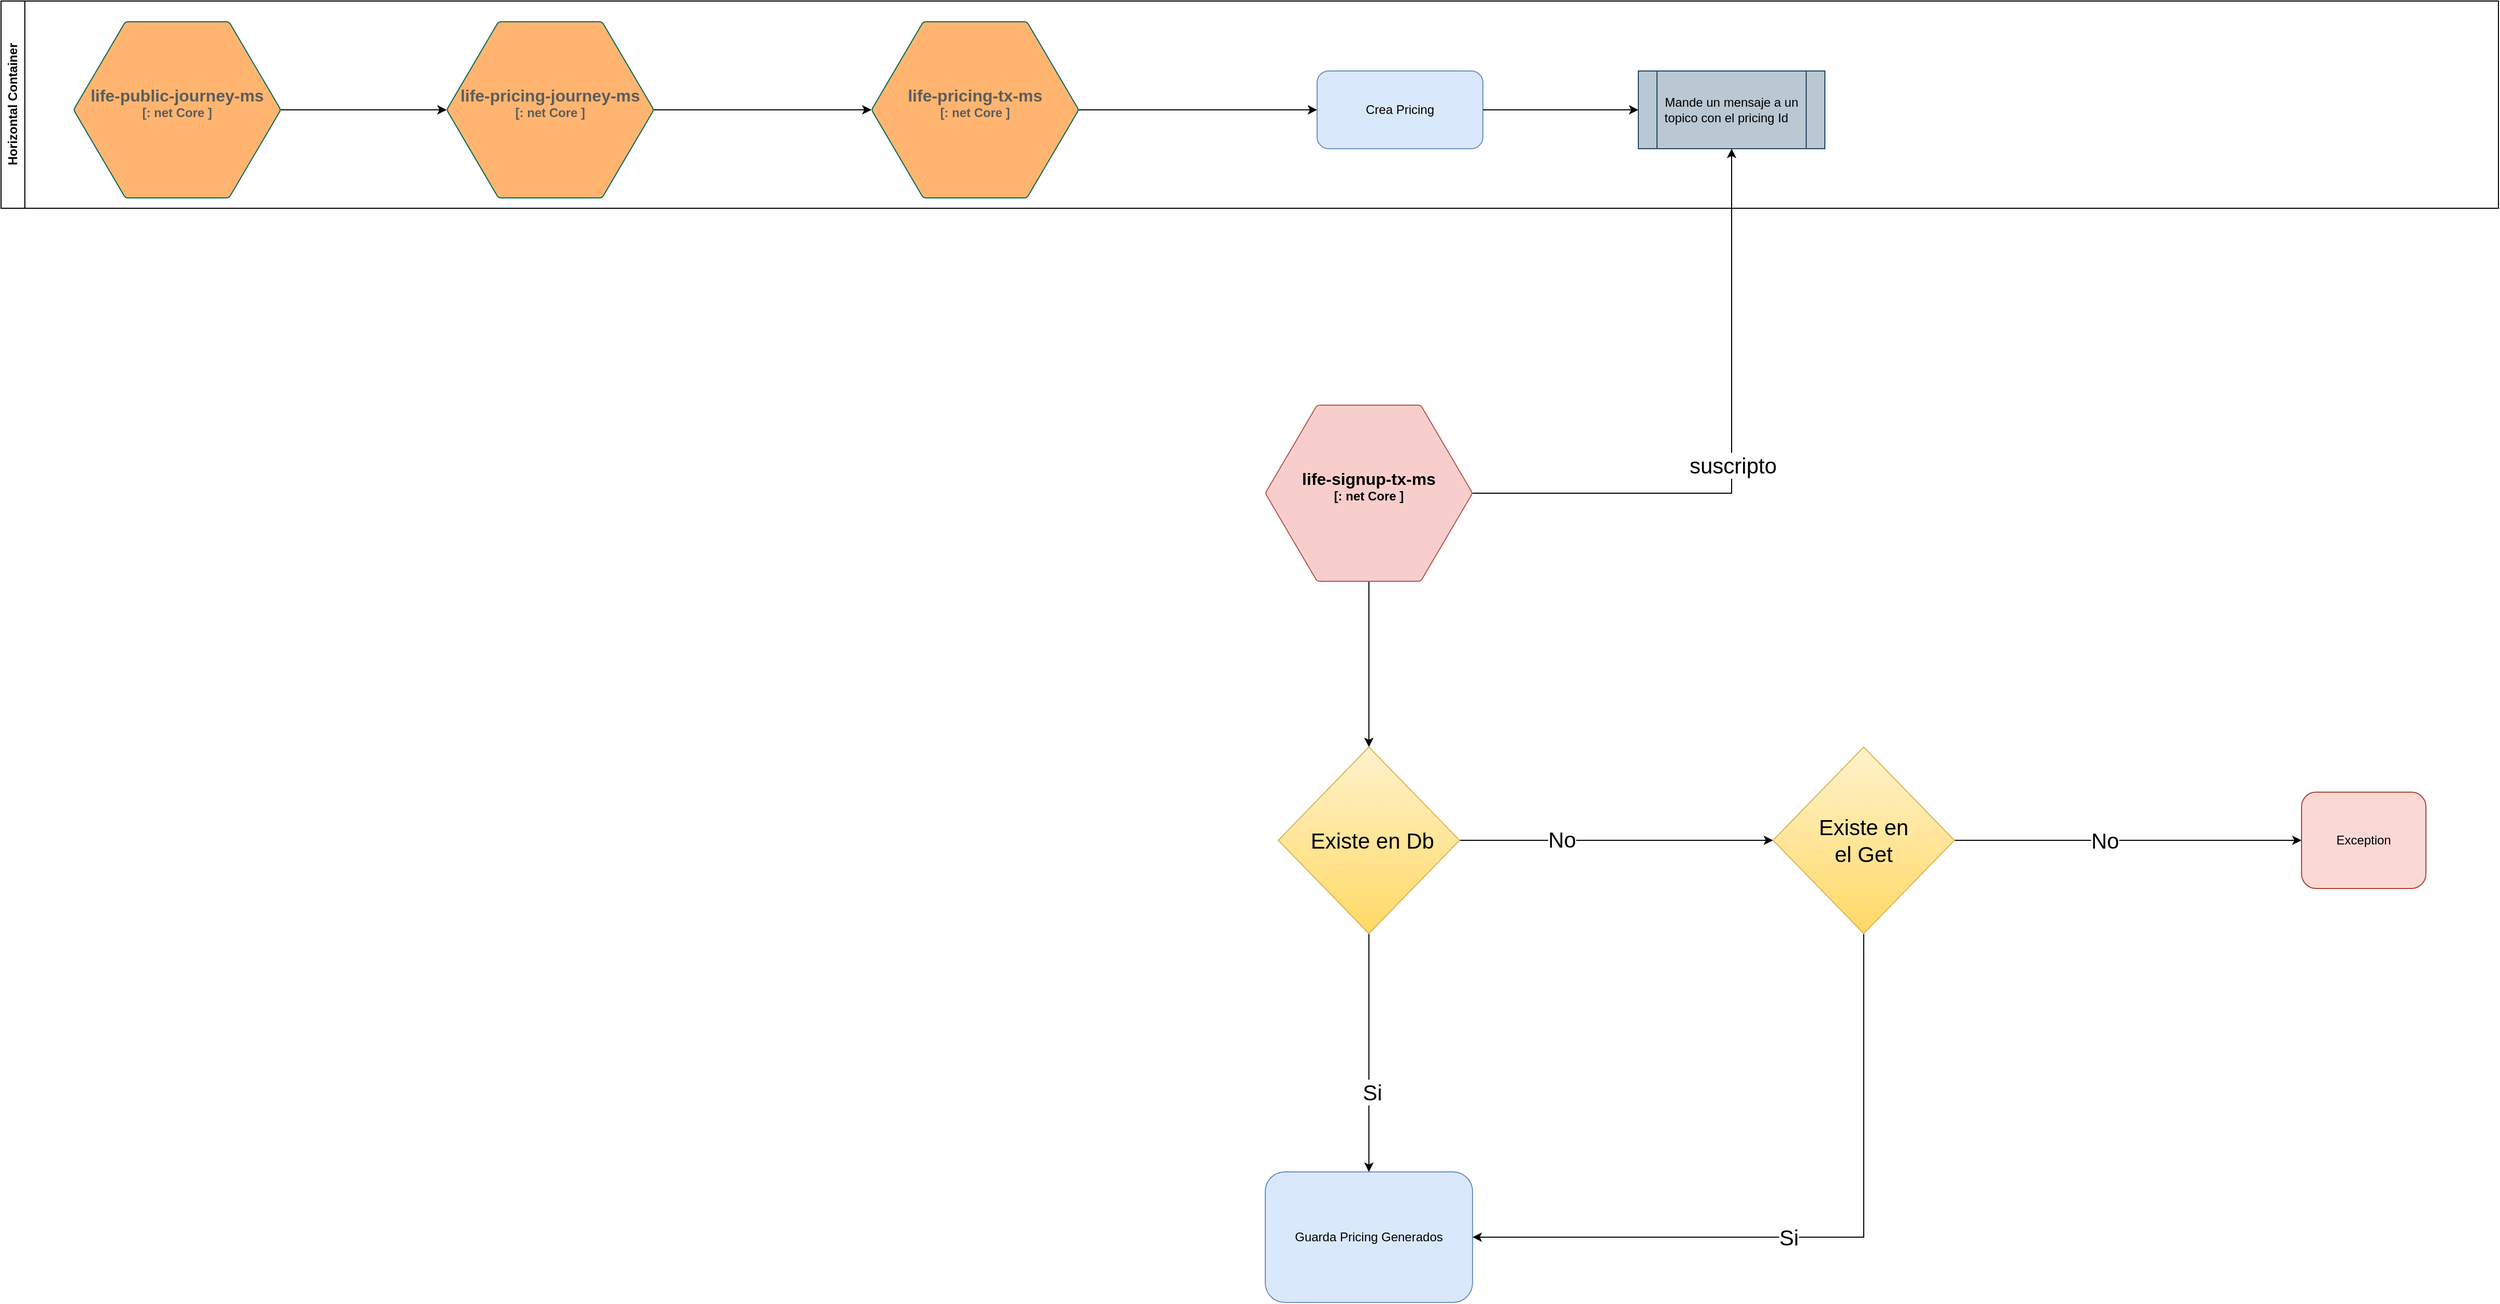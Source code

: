 <mxfile version="20.8.20" type="github" pages="2">
  <diagram name="pricing-tx-events" id="xJE2bCt4W-XBajtunEXg">
    <mxGraphModel dx="3754" dy="2361" grid="1" gridSize="10" guides="1" tooltips="1" connect="1" arrows="1" fold="1" page="1" pageScale="1" pageWidth="827" pageHeight="1169" math="0" shadow="0">
      <root>
        <mxCell id="0" />
        <mxCell id="1" parent="0" />
        <mxCell id="l5oiDggihOvrZf2QDHFY-1" value="Horizontal Container" style="swimlane;horizontal=0;whiteSpace=wrap;html=1;" parent="1" vertex="1">
          <mxGeometry x="-950" y="-20" width="2410" height="200" as="geometry" />
        </mxCell>
        <mxCell id="l5oiDggihOvrZf2QDHFY-2" style="edgeStyle=orthogonalEdgeStyle;rounded=0;orthogonalLoop=1;jettySize=auto;html=1;entryX=0;entryY=0.5;entryDx=0;entryDy=0;entryPerimeter=0;" parent="l5oiDggihOvrZf2QDHFY-1" source="l5oiDggihOvrZf2QDHFY-3" target="l5oiDggihOvrZf2QDHFY-5" edge="1">
          <mxGeometry relative="1" as="geometry" />
        </mxCell>
        <object placeholders="1" c4Type="life-public-journey-ms" c4Container="" c4Technology="net Core " c4Description="" label="&lt;font style=&quot;font-size: 16px&quot;&gt;&lt;b&gt;%c4Type%&lt;/font&gt;&lt;div&gt;[%c4Container%:&amp;nbsp;%c4Technology%]&lt;/div&gt;&lt;br&gt;&lt;div&gt;&lt;font style=&quot;font-size: 11px&quot;&gt;&lt;font color=&quot;#E6E6E6&quot;&gt;%c4Description%&lt;/font&gt;&lt;/div&gt;" id="l5oiDggihOvrZf2QDHFY-3">
          <mxCell style="shape=hexagon;size=50;perimeter=hexagonPerimeter2;whiteSpace=wrap;html=1;fixedSize=1;rounded=1;labelBackgroundColor=none;fillColor=#FFB570;fontSize=12;fontColor=#5C5C5C;align=center;strokeColor=#006658;metaEdit=1;points=[[0.5,0,0],[1,0.25,0],[1,0.5,0],[1,0.75,0],[0.5,1,0],[0,0.75,0],[0,0.5,0],[0,0.25,0]];resizable=0;arcSize=5;fillStyle=auto;rotation=0;" parent="l5oiDggihOvrZf2QDHFY-1" vertex="1">
            <mxGeometry x="70" y="20" width="200" height="170" as="geometry" />
          </mxCell>
        </object>
        <mxCell id="l5oiDggihOvrZf2QDHFY-4" style="edgeStyle=orthogonalEdgeStyle;rounded=0;orthogonalLoop=1;jettySize=auto;html=1;entryX=0;entryY=0.5;entryDx=0;entryDy=0;entryPerimeter=0;" parent="l5oiDggihOvrZf2QDHFY-1" source="l5oiDggihOvrZf2QDHFY-5" target="l5oiDggihOvrZf2QDHFY-7" edge="1">
          <mxGeometry relative="1" as="geometry" />
        </mxCell>
        <object placeholders="1" c4Type="life-pricing-journey-ms" c4Container="" c4Technology="net Core " c4Description="" label="&lt;font style=&quot;font-size: 16px&quot;&gt;&lt;b&gt;%c4Type%&lt;/font&gt;&lt;div&gt;[%c4Container%:&amp;nbsp;%c4Technology%]&lt;/div&gt;&lt;br&gt;&lt;div&gt;&lt;font style=&quot;font-size: 11px&quot;&gt;&lt;font color=&quot;#E6E6E6&quot;&gt;%c4Description%&lt;/font&gt;&lt;/div&gt;" id="l5oiDggihOvrZf2QDHFY-5">
          <mxCell style="shape=hexagon;size=50;perimeter=hexagonPerimeter2;whiteSpace=wrap;html=1;fixedSize=1;rounded=1;labelBackgroundColor=none;fillColor=#FFB570;fontSize=12;fontColor=#5C5C5C;align=center;strokeColor=#006658;metaEdit=1;points=[[0.5,0,0],[1,0.25,0],[1,0.5,0],[1,0.75,0],[0.5,1,0],[0,0.75,0],[0,0.5,0],[0,0.25,0]];resizable=0;arcSize=5;fillStyle=auto;rotation=0;" parent="l5oiDggihOvrZf2QDHFY-1" vertex="1">
            <mxGeometry x="430" y="20" width="200" height="170" as="geometry" />
          </mxCell>
        </object>
        <mxCell id="l5oiDggihOvrZf2QDHFY-6" style="edgeStyle=orthogonalEdgeStyle;rounded=0;orthogonalLoop=1;jettySize=auto;html=1;entryX=0;entryY=0.5;entryDx=0;entryDy=0;" parent="l5oiDggihOvrZf2QDHFY-1" source="l5oiDggihOvrZf2QDHFY-7" target="l5oiDggihOvrZf2QDHFY-8" edge="1">
          <mxGeometry relative="1" as="geometry" />
        </mxCell>
        <object placeholders="1" c4Type="life-pricing-tx-ms" c4Container="" c4Technology="net Core " c4Description="" label="&lt;font style=&quot;font-size: 16px&quot;&gt;&lt;b&gt;%c4Type%&lt;/font&gt;&lt;div&gt;[%c4Container%:&amp;nbsp;%c4Technology%]&lt;/div&gt;&lt;br&gt;&lt;div&gt;&lt;font style=&quot;font-size: 11px&quot;&gt;&lt;font color=&quot;#E6E6E6&quot;&gt;%c4Description%&lt;/font&gt;&lt;/div&gt;" id="l5oiDggihOvrZf2QDHFY-7">
          <mxCell style="shape=hexagon;size=50;perimeter=hexagonPerimeter2;whiteSpace=wrap;html=1;fixedSize=1;rounded=1;labelBackgroundColor=none;fillColor=#FFB570;fontSize=12;fontColor=#5C5C5C;align=center;strokeColor=#006658;metaEdit=1;points=[[0.5,0,0],[1,0.25,0],[1,0.5,0],[1,0.75,0],[0.5,1,0],[0,0.75,0],[0,0.5,0],[0,0.25,0]];resizable=0;arcSize=5;fillStyle=auto;rotation=0;" parent="l5oiDggihOvrZf2QDHFY-1" vertex="1">
            <mxGeometry x="840" y="20" width="200" height="170" as="geometry" />
          </mxCell>
        </object>
        <mxCell id="l5oiDggihOvrZf2QDHFY-8" value="Crea Pricing" style="rounded=1;whiteSpace=wrap;html=1;fillColor=#dae8fc;strokeColor=#6c8ebf;" parent="l5oiDggihOvrZf2QDHFY-1" vertex="1">
          <mxGeometry x="1270" y="67.5" width="160" height="75" as="geometry" />
        </mxCell>
        <mxCell id="l5oiDggihOvrZf2QDHFY-9" value="Mande un mensaje a un topico con el pricing Id&amp;nbsp; &amp;nbsp;" style="shape=process;whiteSpace=wrap;html=1;backgroundOutline=1;fillColor=#bac8d3;strokeColor=#23445d;" parent="l5oiDggihOvrZf2QDHFY-1" vertex="1">
          <mxGeometry x="1580" y="67.5" width="180" height="75" as="geometry" />
        </mxCell>
        <mxCell id="l5oiDggihOvrZf2QDHFY-10" style="edgeStyle=orthogonalEdgeStyle;rounded=0;orthogonalLoop=1;jettySize=auto;html=1;entryX=0;entryY=0.5;entryDx=0;entryDy=0;" parent="l5oiDggihOvrZf2QDHFY-1" source="l5oiDggihOvrZf2QDHFY-8" target="l5oiDggihOvrZf2QDHFY-9" edge="1">
          <mxGeometry relative="1" as="geometry">
            <mxPoint x="1590" y="110" as="targetPoint" />
          </mxGeometry>
        </mxCell>
        <mxCell id="l5oiDggihOvrZf2QDHFY-11" style="edgeStyle=orthogonalEdgeStyle;rounded=0;orthogonalLoop=1;jettySize=auto;html=1;entryX=0.5;entryY=1;entryDx=0;entryDy=0;" parent="1" source="l5oiDggihOvrZf2QDHFY-14" target="l5oiDggihOvrZf2QDHFY-9" edge="1">
          <mxGeometry relative="1" as="geometry" />
        </mxCell>
        <mxCell id="l5oiDggihOvrZf2QDHFY-12" value="&lt;font style=&quot;font-size: 21px;&quot;&gt;suscripto&lt;/font&gt;" style="edgeLabel;html=1;align=center;verticalAlign=middle;resizable=0;points=[];fontSize=21;" parent="l5oiDggihOvrZf2QDHFY-11" vertex="1" connectable="0">
          <mxGeometry x="-0.047" y="-1" relative="1" as="geometry">
            <mxPoint as="offset" />
          </mxGeometry>
        </mxCell>
        <mxCell id="l5oiDggihOvrZf2QDHFY-13" style="edgeStyle=orthogonalEdgeStyle;rounded=0;orthogonalLoop=1;jettySize=auto;html=1;fontSize=21;entryX=0.5;entryY=0;entryDx=0;entryDy=0;" parent="1" source="l5oiDggihOvrZf2QDHFY-14" target="l5oiDggihOvrZf2QDHFY-20" edge="1">
          <mxGeometry relative="1" as="geometry">
            <mxPoint x="370" y="700" as="targetPoint" />
          </mxGeometry>
        </mxCell>
        <object placeholders="1" c4Type="life-signup-tx-ms" c4Container="" c4Technology="net Core " c4Description="" label="&lt;font style=&quot;font-size: 16px&quot;&gt;&lt;b&gt;%c4Type%&lt;/font&gt;&lt;div&gt;[%c4Container%:&amp;nbsp;%c4Technology%]&lt;/div&gt;&lt;br&gt;&lt;div&gt;&lt;font style=&quot;font-size: 11px&quot;&gt;&lt;font color=&quot;#E6E6E6&quot;&gt;%c4Description%&lt;/font&gt;&lt;/div&gt;" id="l5oiDggihOvrZf2QDHFY-14">
          <mxCell style="shape=hexagon;size=50;perimeter=hexagonPerimeter2;whiteSpace=wrap;html=1;fixedSize=1;rounded=1;labelBackgroundColor=none;fontSize=12;align=center;metaEdit=1;points=[[0.5,0,0],[1,0.25,0],[1,0.5,0],[1,0.75,0],[0.5,1,0],[0,0.75,0],[0,0.5,0],[0,0.25,0]];resizable=0;arcSize=5;fillStyle=auto;rotation=0;fillColor=#f8cecc;strokeColor=#b85450;" parent="1" vertex="1">
            <mxGeometry x="270" y="370" width="200" height="170" as="geometry" />
          </mxCell>
        </object>
        <mxCell id="l5oiDggihOvrZf2QDHFY-15" value="Guarda Pricing Generados" style="rounded=1;whiteSpace=wrap;html=1;fillColor=#dae8fc;strokeColor=#6c8ebf;" parent="1" vertex="1">
          <mxGeometry x="270" y="1110" width="200" height="126" as="geometry" />
        </mxCell>
        <mxCell id="l5oiDggihOvrZf2QDHFY-16" style="edgeStyle=orthogonalEdgeStyle;rounded=0;orthogonalLoop=1;jettySize=auto;html=1;entryX=0.5;entryY=0;entryDx=0;entryDy=0;fontSize=21;" parent="1" source="l5oiDggihOvrZf2QDHFY-20" target="l5oiDggihOvrZf2QDHFY-15" edge="1">
          <mxGeometry relative="1" as="geometry" />
        </mxCell>
        <mxCell id="l5oiDggihOvrZf2QDHFY-17" value="Si" style="edgeLabel;html=1;align=center;verticalAlign=middle;resizable=0;points=[];fontSize=21;" parent="l5oiDggihOvrZf2QDHFY-16" vertex="1" connectable="0">
          <mxGeometry x="0.324" y="3" relative="1" as="geometry">
            <mxPoint as="offset" />
          </mxGeometry>
        </mxCell>
        <mxCell id="l5oiDggihOvrZf2QDHFY-18" style="edgeStyle=orthogonalEdgeStyle;rounded=0;orthogonalLoop=1;jettySize=auto;html=1;fontSize=21;entryX=0;entryY=0.5;entryDx=0;entryDy=0;" parent="1" source="l5oiDggihOvrZf2QDHFY-20" target="l5oiDggihOvrZf2QDHFY-26" edge="1">
          <mxGeometry relative="1" as="geometry">
            <mxPoint x="680" y="790" as="targetPoint" />
          </mxGeometry>
        </mxCell>
        <mxCell id="l5oiDggihOvrZf2QDHFY-19" value="No" style="edgeLabel;html=1;align=center;verticalAlign=middle;resizable=0;points=[];fontSize=21;" parent="l5oiDggihOvrZf2QDHFY-18" vertex="1" connectable="0">
          <mxGeometry x="-0.352" y="1" relative="1" as="geometry">
            <mxPoint as="offset" />
          </mxGeometry>
        </mxCell>
        <mxCell id="l5oiDggihOvrZf2QDHFY-20" value="&amp;nbsp;Existe en Db" style="rhombus;whiteSpace=wrap;html=1;fontSize=21;fillColor=#fff2cc;gradientColor=#ffd966;strokeColor=#d6b656;" parent="1" vertex="1">
          <mxGeometry x="282.5" y="700" width="175" height="180" as="geometry" />
        </mxCell>
        <mxCell id="l5oiDggihOvrZf2QDHFY-21" value="Exception" style="rounded=1;whiteSpace=wrap;html=1;fillColor=#fad9d5;strokeColor=#ae4132;" parent="1" vertex="1">
          <mxGeometry x="1270" y="743.5" width="120" height="93" as="geometry" />
        </mxCell>
        <mxCell id="l5oiDggihOvrZf2QDHFY-22" style="edgeStyle=orthogonalEdgeStyle;rounded=0;orthogonalLoop=1;jettySize=auto;html=1;entryX=1;entryY=0.5;entryDx=0;entryDy=0;fontSize=21;" parent="1" source="l5oiDggihOvrZf2QDHFY-26" target="l5oiDggihOvrZf2QDHFY-15" edge="1">
          <mxGeometry relative="1" as="geometry">
            <Array as="points">
              <mxPoint x="847" y="1173" />
            </Array>
          </mxGeometry>
        </mxCell>
        <mxCell id="l5oiDggihOvrZf2QDHFY-23" value="Si" style="edgeLabel;html=1;align=center;verticalAlign=middle;resizable=0;points=[];fontSize=21;" parent="l5oiDggihOvrZf2QDHFY-22" vertex="1" connectable="0">
          <mxGeometry x="0.091" relative="1" as="geometry">
            <mxPoint as="offset" />
          </mxGeometry>
        </mxCell>
        <mxCell id="l5oiDggihOvrZf2QDHFY-24" style="edgeStyle=orthogonalEdgeStyle;rounded=0;orthogonalLoop=1;jettySize=auto;html=1;fontSize=21;entryX=0;entryY=0.5;entryDx=0;entryDy=0;" parent="1" source="l5oiDggihOvrZf2QDHFY-26" target="l5oiDggihOvrZf2QDHFY-21" edge="1">
          <mxGeometry relative="1" as="geometry">
            <mxPoint x="1160" y="790" as="targetPoint" />
          </mxGeometry>
        </mxCell>
        <mxCell id="l5oiDggihOvrZf2QDHFY-25" value="No" style="edgeLabel;html=1;align=center;verticalAlign=middle;resizable=0;points=[];fontSize=21;" parent="l5oiDggihOvrZf2QDHFY-24" vertex="1" connectable="0">
          <mxGeometry x="-0.138" relative="1" as="geometry">
            <mxPoint as="offset" />
          </mxGeometry>
        </mxCell>
        <mxCell id="l5oiDggihOvrZf2QDHFY-26" value="Existe en &lt;br&gt;el Get" style="rhombus;whiteSpace=wrap;html=1;fontSize=21;fillColor=#fff2cc;gradientColor=#ffd966;strokeColor=#d6b656;" parent="1" vertex="1">
          <mxGeometry x="760" y="700" width="175" height="180" as="geometry" />
        </mxCell>
      </root>
    </mxGraphModel>
  </diagram>
  <diagram id="tKTDNNQEgrv1WiZlSx1X" name="Página-2">
    <mxGraphModel dx="2577" dy="993" grid="1" gridSize="10" guides="1" tooltips="1" connect="1" arrows="1" fold="1" page="1" pageScale="1" pageWidth="827" pageHeight="1169" math="0" shadow="0">
      <root>
        <mxCell id="0" />
        <mxCell id="1" parent="0" />
        <object placeholders="1" c4Type="life-public-journey-ms" c4Container="" c4Technology="net Core " c4Description="" label="&lt;font style=&quot;font-size: 16px&quot;&gt;&lt;b&gt;%c4Type%&lt;/font&gt;&lt;div&gt;[%c4Container%:&amp;nbsp;%c4Technology%]&lt;/div&gt;&lt;br&gt;&lt;div&gt;&lt;font style=&quot;font-size: 11px&quot;&gt;&lt;font color=&quot;#E6E6E6&quot;&gt;%c4Description%&lt;/font&gt;&lt;/div&gt;" id="3DsVPV73HFPuvHjDSBVe-1">
          <mxCell style="shape=hexagon;size=50;perimeter=hexagonPerimeter2;whiteSpace=wrap;html=1;fixedSize=1;rounded=1;labelBackgroundColor=none;fillColor=#FFB570;fontSize=12;fontColor=#5C5C5C;align=center;strokeColor=#006658;metaEdit=1;points=[[0.5,0,0],[1,0.25,0],[1,0.5,0],[1,0.75,0],[0.5,1,0],[0,0.75,0],[0,0.5,0],[0,0.25,0]];resizable=0;arcSize=5;fillStyle=auto;rotation=0;" parent="1" vertex="1">
            <mxGeometry x="-610" y="30" width="200" height="170" as="geometry" />
          </mxCell>
        </object>
        <object placeholders="1" c4Type="life-signup-journey-ms" c4Container="" c4Technology="net Core " c4Description="" label="&lt;font style=&quot;font-size: 16px&quot;&gt;&lt;b&gt;%c4Type%&lt;/font&gt;&lt;div&gt;[%c4Container%:&amp;nbsp;%c4Technology%]&lt;/div&gt;&lt;br&gt;&lt;div&gt;&lt;font style=&quot;font-size: 11px&quot;&gt;&lt;font color=&quot;#E6E6E6&quot;&gt;%c4Description%&lt;/font&gt;&lt;/div&gt;" id="QglasnYvX9pA-cMBZ8ON-11">
          <mxCell style="shape=hexagon;size=50;perimeter=hexagonPerimeter2;whiteSpace=wrap;html=1;fixedSize=1;rounded=1;labelBackgroundColor=none;fillColor=#dae8fc;fontSize=12;align=center;strokeColor=#6c8ebf;metaEdit=1;points=[[0.5,0,0],[1,0.25,0],[1,0.5,0],[1,0.75,0],[0.5,1,0],[0,0.75,0],[0,0.5,0],[0,0.25,0]];resizable=0;arcSize=5;fillStyle=auto;rotation=0;" parent="1" vertex="1">
            <mxGeometry x="-613" y="240" width="200" height="170" as="geometry" />
          </mxCell>
        </object>
        <object placeholders="1" c4Type="dev-life-signup-request-ms" c4Container="" c4Technology="net Core " c4Description="" label="&lt;font style=&quot;font-size: 16px&quot;&gt;&lt;b&gt;%c4Type%&lt;/font&gt;&lt;div&gt;[%c4Container%:&amp;nbsp;%c4Technology%]&lt;/div&gt;&lt;br&gt;&lt;div&gt;&lt;font style=&quot;font-size: 11px&quot;&gt;&lt;font color=&quot;#E6E6E6&quot;&gt;%c4Description%&lt;/font&gt;&lt;/div&gt;" id="QglasnYvX9pA-cMBZ8ON-12">
          <mxCell style="shape=hexagon;size=50;perimeter=hexagonPerimeter2;whiteSpace=wrap;html=1;fixedSize=1;rounded=1;labelBackgroundColor=none;fillColor=#d5e8d4;fontSize=12;align=center;strokeColor=#82b366;metaEdit=1;points=[[0.5,0,0],[1,0.25,0],[1,0.5,0],[1,0.75,0],[0.5,1,0],[0,0.75,0],[0,0.5,0],[0,0.25,0]];resizable=0;arcSize=5;fillStyle=auto;rotation=0;" parent="1" vertex="1">
            <mxGeometry x="-470" y="520" width="200" height="170" as="geometry" />
          </mxCell>
        </object>
        <object placeholders="1" c4Type="dev-life-signup-tx-ms" c4Container="" c4Technology="net Core " c4Description="" label="&lt;font style=&quot;font-size: 16px&quot;&gt;&lt;b&gt;%c4Type%&lt;/font&gt;&lt;div&gt;[%c4Container%:&amp;nbsp;%c4Technology%]&lt;/div&gt;&lt;br&gt;&lt;div&gt;&lt;font style=&quot;font-size: 11px&quot;&gt;&lt;font color=&quot;#E6E6E6&quot;&gt;%c4Description%&lt;/font&gt;&lt;/div&gt;" id="QglasnYvX9pA-cMBZ8ON-13">
          <mxCell style="shape=hexagon;size=50;perimeter=hexagonPerimeter2;whiteSpace=wrap;html=1;fixedSize=1;rounded=1;labelBackgroundColor=none;fillColor=#d5e8d4;fontSize=12;align=center;strokeColor=#82b366;metaEdit=1;points=[[0.5,0,0],[1,0.25,0],[1,0.5,0],[1,0.75,0],[0.5,1,0],[0,0.75,0],[0,0.5,0],[0,0.25,0]];resizable=0;arcSize=5;fillStyle=auto;rotation=0;" parent="1" vertex="1">
            <mxGeometry x="-827" y="510" width="200" height="170" as="geometry" />
          </mxCell>
        </object>
        <mxCell id="QglasnYvX9pA-cMBZ8ON-18" style="edgeStyle=orthogonalEdgeStyle;rounded=0;orthogonalLoop=1;jettySize=auto;html=1;entryX=0;entryY=0.5;entryDx=0;entryDy=0;" parent="1" source="QglasnYvX9pA-cMBZ8ON-14" target="QglasnYvX9pA-cMBZ8ON-17" edge="1">
          <mxGeometry relative="1" as="geometry">
            <mxPoint x="-310" y="925" as="targetPoint" />
          </mxGeometry>
        </mxCell>
        <object placeholders="1" c4Type="life-core-operations-ms" c4Container="" c4Technology="net Core " c4Description="" label="&lt;font style=&quot;font-size: 16px&quot;&gt;&lt;b&gt;%c4Type%&lt;/font&gt;&lt;div&gt;[%c4Container%:&amp;nbsp;%c4Technology%]&lt;/div&gt;&lt;br&gt;&lt;div&gt;&lt;font style=&quot;font-size: 11px&quot;&gt;&lt;font color=&quot;#E6E6E6&quot;&gt;%c4Description%&lt;/font&gt;&lt;/div&gt;" id="QglasnYvX9pA-cMBZ8ON-14">
          <mxCell style="shape=hexagon;size=50;perimeter=hexagonPerimeter2;whiteSpace=wrap;html=1;fixedSize=1;rounded=1;labelBackgroundColor=none;fillColor=#e1d5e7;fontSize=12;align=center;strokeColor=#9673a6;metaEdit=1;points=[[0.5,0,0],[1,0.25,0],[1,0.5,0],[1,0.75,0],[0.5,1,0],[0,0.75,0],[0,0.5,0],[0,0.25,0]];resizable=0;arcSize=5;fillStyle=auto;rotation=0;" parent="1" vertex="1">
            <mxGeometry x="-640" y="840" width="200" height="170" as="geometry" />
          </mxCell>
        </object>
        <mxCell id="QglasnYvX9pA-cMBZ8ON-16" style="edgeStyle=orthogonalEdgeStyle;rounded=0;orthogonalLoop=1;jettySize=auto;html=1;entryX=0.5;entryY=0;entryDx=0;entryDy=0;entryPerimeter=0;" parent="1" source="QglasnYvX9pA-cMBZ8ON-15" target="QglasnYvX9pA-cMBZ8ON-14" edge="1">
          <mxGeometry relative="1" as="geometry" />
        </mxCell>
        <mxCell id="QglasnYvX9pA-cMBZ8ON-15" value="[Post]Core/policy/" style="text;html=1;align=center;verticalAlign=middle;resizable=0;points=[];autosize=1;strokeColor=#9673a6;fillColor=#e1d5e7;" parent="1" vertex="1">
          <mxGeometry x="-600" y="750" width="120" height="30" as="geometry" />
        </mxCell>
        <mxCell id="QglasnYvX9pA-cMBZ8ON-20" style="edgeStyle=orthogonalEdgeStyle;rounded=0;orthogonalLoop=1;jettySize=auto;html=1;entryX=0;entryY=0.5;entryDx=0;entryDy=0;" parent="1" source="QglasnYvX9pA-cMBZ8ON-17" target="QglasnYvX9pA-cMBZ8ON-19" edge="1">
          <mxGeometry relative="1" as="geometry" />
        </mxCell>
        <mxCell id="QglasnYvX9pA-cMBZ8ON-17" value="PolicyCreationFlow" style="text;whiteSpace=wrap;html=1;fillColor=#e1d5e7;strokeColor=#9673a6;" parent="1" vertex="1">
          <mxGeometry x="-290" y="905" width="140" height="40" as="geometry" />
        </mxCell>
        <mxCell id="QglasnYvX9pA-cMBZ8ON-22" style="edgeStyle=orthogonalEdgeStyle;rounded=0;orthogonalLoop=1;jettySize=auto;html=1;entryX=0.5;entryY=0;entryDx=0;entryDy=0;" parent="1" source="QglasnYvX9pA-cMBZ8ON-19" target="QglasnYvX9pA-cMBZ8ON-23" edge="1">
          <mxGeometry relative="1" as="geometry">
            <mxPoint x="70" y="1040" as="targetPoint" />
          </mxGeometry>
        </mxCell>
        <mxCell id="QglasnYvX9pA-cMBZ8ON-19" value="GetEmissionInProgressByReferenceId" style="text;whiteSpace=wrap;html=1;fillColor=#e1d5e7;strokeColor=#9673a6;" parent="1" vertex="1">
          <mxGeometry x="-40" y="905" width="220" height="40" as="geometry" />
        </mxCell>
        <mxCell id="QglasnYvX9pA-cMBZ8ON-21" value="Valida si esa solicitud ya esta asignada a&amp;nbsp; otra emission" style="text;html=1;align=center;verticalAlign=middle;resizable=0;points=[];autosize=1;strokeColor=none;fillColor=none;" parent="1" vertex="1">
          <mxGeometry x="190" y="910" width="320" height="30" as="geometry" />
        </mxCell>
        <mxCell id="QglasnYvX9pA-cMBZ8ON-25" value="" style="edgeStyle=orthogonalEdgeStyle;rounded=0;orthogonalLoop=1;jettySize=auto;html=1;" parent="1" source="QglasnYvX9pA-cMBZ8ON-23" target="QglasnYvX9pA-cMBZ8ON-24" edge="1">
          <mxGeometry relative="1" as="geometry" />
        </mxCell>
        <mxCell id="QglasnYvX9pA-cMBZ8ON-23" value="CreateClientForPolicyAsync" style="text;whiteSpace=wrap;html=1;fillColor=#e1d5e7;strokeColor=#9673a6;" parent="1" vertex="1">
          <mxGeometry x="-40" y="1080" width="220" height="40" as="geometry" />
        </mxCell>
        <mxCell id="QglasnYvX9pA-cMBZ8ON-29" style="edgeStyle=orthogonalEdgeStyle;rounded=0;orthogonalLoop=1;jettySize=auto;html=1;entryX=0.5;entryY=0;entryDx=0;entryDy=0;" parent="1" source="QglasnYvX9pA-cMBZ8ON-24" target="QglasnYvX9pA-cMBZ8ON-28" edge="1">
          <mxGeometry relative="1" as="geometry" />
        </mxCell>
        <mxCell id="QglasnYvX9pA-cMBZ8ON-24" value="GetClientCoreByRuc" style="text;whiteSpace=wrap;html=1;fillColor=#e1d5e7;strokeColor=#9673a6;" parent="1" vertex="1">
          <mxGeometry x="260" y="1080" width="220" height="40" as="geometry" />
        </mxCell>
        <mxCell id="QglasnYvX9pA-cMBZ8ON-26" value="busca cliente en innova y devuelve informacion" style="text;html=1;align=center;verticalAlign=middle;resizable=0;points=[];autosize=1;strokeColor=none;fillColor=none;" parent="1" vertex="1">
          <mxGeometry x="295" y="1040" width="270" height="30" as="geometry" />
        </mxCell>
        <mxCell id="QglasnYvX9pA-cMBZ8ON-38" value="Si no es 412" style="edgeStyle=orthogonalEdgeStyle;rounded=0;orthogonalLoop=1;jettySize=auto;html=1;" parent="1" source="QglasnYvX9pA-cMBZ8ON-28" target="QglasnYvX9pA-cMBZ8ON-31" edge="1">
          <mxGeometry relative="1" as="geometry">
            <Array as="points">
              <mxPoint x="370" y="1250" />
              <mxPoint x="370" y="1250" />
            </Array>
          </mxGeometry>
        </mxCell>
        <mxCell id="QglasnYvX9pA-cMBZ8ON-28" value="se considera como tradicional si recibe codigo , 412" style="text;whiteSpace=wrap;html=1;fillColor=#e1d5e7;strokeColor=#9673a6;" parent="1" vertex="1">
          <mxGeometry x="260" y="1180" width="220" height="40" as="geometry" />
        </mxCell>
        <mxCell id="QglasnYvX9pA-cMBZ8ON-30" value="Se podria notificar con mensaje y cada signup verifica si es el que le pertenece" style="text;html=1;align=center;verticalAlign=middle;resizable=0;points=[];autosize=1;strokeColor=none;fillColor=none;" parent="1" vertex="1">
          <mxGeometry x="520" y="1185" width="440" height="30" as="geometry" />
        </mxCell>
        <mxCell id="QglasnYvX9pA-cMBZ8ON-32" style="edgeStyle=orthogonalEdgeStyle;rounded=0;orthogonalLoop=1;jettySize=auto;html=1;entryX=0;entryY=0.5;entryDx=0;entryDy=0;" parent="1" source="QglasnYvX9pA-cMBZ8ON-31" target="QglasnYvX9pA-cMBZ8ON-34" edge="1">
          <mxGeometry relative="1" as="geometry">
            <mxPoint x="660" y="1320" as="targetPoint" />
          </mxGeometry>
        </mxCell>
        <mxCell id="QglasnYvX9pA-cMBZ8ON-33" value="No existe" style="edgeLabel;html=1;align=center;verticalAlign=middle;resizable=0;points=[];" parent="QglasnYvX9pA-cMBZ8ON-32" vertex="1" connectable="0">
          <mxGeometry x="-0.242" y="4" relative="1" as="geometry">
            <mxPoint as="offset" />
          </mxGeometry>
        </mxCell>
        <mxCell id="QglasnYvX9pA-cMBZ8ON-31" value="Si el cliente es null es que no existe&amp;nbsp;" style="text;whiteSpace=wrap;html=1;fillColor=#e1d5e7;strokeColor=#9673a6;" parent="1" vertex="1">
          <mxGeometry x="260" y="1300" width="220" height="40" as="geometry" />
        </mxCell>
        <mxCell id="QglasnYvX9pA-cMBZ8ON-37" style="edgeStyle=orthogonalEdgeStyle;rounded=0;orthogonalLoop=1;jettySize=auto;html=1;entryX=0.5;entryY=0;entryDx=0;entryDy=0;" parent="1" source="QglasnYvX9pA-cMBZ8ON-34" target="QglasnYvX9pA-cMBZ8ON-36" edge="1">
          <mxGeometry relative="1" as="geometry" />
        </mxCell>
        <mxCell id="QglasnYvX9pA-cMBZ8ON-34" value="Se manda a crear en innova" style="text;whiteSpace=wrap;html=1;fillColor=#e1d5e7;strokeColor=#9673a6;" parent="1" vertex="1">
          <mxGeometry x="720" y="1300" width="220" height="40" as="geometry" />
        </mxCell>
        <mxCell id="QglasnYvX9pA-cMBZ8ON-36" value="se regresa el customerId de innova" style="text;whiteSpace=wrap;html=1;fillColor=#e1d5e7;strokeColor=#9673a6;" parent="1" vertex="1">
          <mxGeometry x="720" y="1440" width="220" height="40" as="geometry" />
        </mxCell>
        <mxCell id="QglasnYvX9pA-cMBZ8ON-39" value="CreateClientCoreAsync" style="text;whiteSpace=wrap;html=1;" parent="1" vertex="1">
          <mxGeometry x="950" y="1310" width="160" height="40" as="geometry" />
        </mxCell>
        <mxCell id="QglasnYvX9pA-cMBZ8ON-40" value="IClientFactory" style="text;whiteSpace=wrap;html=1;" parent="1" vertex="1">
          <mxGeometry x="-40" y="1120" width="110" height="40" as="geometry" />
        </mxCell>
        <mxCell id="QglasnYvX9pA-cMBZ8ON-41" value="Si el cliente es riesgoso se pasa a tradicional" style="text;whiteSpace=wrap;html=1;fillColor=#e1d5e7;strokeColor=#9673a6;" parent="1" vertex="1">
          <mxGeometry x="260" y="1440" width="220" height="40" as="geometry" />
        </mxCell>
        <mxCell id="QglasnYvX9pA-cMBZ8ON-44" value="Cliente" style="whiteSpace=wrap;html=1;aspect=fixed;fillColor=#dae8fc;strokeColor=#6c8ebf;" parent="1" vertex="1">
          <mxGeometry x="680" y="795" width="80" height="80" as="geometry" />
        </mxCell>
        <mxCell id="QglasnYvX9pA-cMBZ8ON-45" value="Buscar Cliente en Innova" style="whiteSpace=wrap;html=1;aspect=fixed;fillColor=#dae8fc;strokeColor=#6c8ebf;" parent="1" vertex="1">
          <mxGeometry x="920" y="795" width="120" height="120" as="geometry" />
        </mxCell>
        <mxCell id="QglasnYvX9pA-cMBZ8ON-46" value="Crear Cliente en Innova" style="whiteSpace=wrap;html=1;aspect=fixed;fillColor=#dae8fc;strokeColor=#6c8ebf;" parent="1" vertex="1">
          <mxGeometry x="920" y="960" width="120" height="120" as="geometry" />
        </mxCell>
        <mxCell id="QglasnYvX9pA-cMBZ8ON-47" value="Buscar Cliente en Innova" style="whiteSpace=wrap;html=1;aspect=fixed;fillColor=#dae8fc;strokeColor=#6c8ebf;" parent="1" vertex="1">
          <mxGeometry x="1160" y="805" width="120" height="120" as="geometry" />
        </mxCell>
        <mxCell id="QglasnYvX9pA-cMBZ8ON-64" value="Datos básicos" style="shape=step;perimeter=stepPerimeter;whiteSpace=wrap;html=1;fixedSize=1;" parent="1" vertex="1">
          <mxGeometry x="-640" y="1590" width="120" height="80" as="geometry" />
        </mxCell>
        <mxCell id="QglasnYvX9pA-cMBZ8ON-65" value="Datos &lt;br&gt;de la &lt;br&gt;cobertura" style="shape=step;perimeter=stepPerimeter;whiteSpace=wrap;html=1;fixedSize=1;" parent="1" vertex="1">
          <mxGeometry x="-480" y="1590" width="120" height="80" as="geometry" />
        </mxCell>
        <mxCell id="QglasnYvX9pA-cMBZ8ON-66" style="edgeStyle=orthogonalEdgeStyle;rounded=0;orthogonalLoop=1;jettySize=auto;html=1;" parent="1" source="QglasnYvX9pA-cMBZ8ON-67" edge="1">
          <mxGeometry relative="1" as="geometry">
            <mxPoint x="-270" y="1820" as="targetPoint" />
            <Array as="points">
              <mxPoint x="-270" y="1790" />
            </Array>
          </mxGeometry>
        </mxCell>
        <mxCell id="QglasnYvX9pA-cMBZ8ON-67" value="Datos &lt;br&gt;Personales" style="shape=step;perimeter=stepPerimeter;whiteSpace=wrap;html=1;fixedSize=1;" parent="1" vertex="1">
          <mxGeometry x="-330" y="1590" width="120" height="80" as="geometry" />
        </mxCell>
        <mxCell id="QglasnYvX9pA-cMBZ8ON-68" value="Condiciones &lt;br&gt;médicas" style="shape=step;perimeter=stepPerimeter;whiteSpace=wrap;html=1;fixedSize=1;" parent="1" vertex="1">
          <mxGeometry x="-190" y="1590" width="120" height="80" as="geometry" />
        </mxCell>
        <mxCell id="QglasnYvX9pA-cMBZ8ON-69" value="Hipoteca o&lt;br&gt;&amp;nbsp;préstamo" style="shape=step;perimeter=stepPerimeter;whiteSpace=wrap;html=1;fixedSize=1;" parent="1" vertex="1">
          <mxGeometry x="-40" y="1590" width="120" height="80" as="geometry" />
        </mxCell>
        <object placeholders="1" c4Type="dev-life-signup-journey-ms" c4Container="" c4Technology="net Core " c4Description="" label="&lt;font style=&quot;font-size: 16px&quot;&gt;&lt;b&gt;%c4Type%&lt;/font&gt;&lt;div&gt;[%c4Container%:&amp;nbsp;%c4Technology%]&lt;/div&gt;&lt;br&gt;&lt;div&gt;&lt;font style=&quot;font-size: 11px&quot;&gt;&lt;font color=&quot;#E6E6E6&quot;&gt;%c4Description%&lt;/font&gt;&lt;/div&gt;" id="QglasnYvX9pA-cMBZ8ON-70">
          <mxCell style="shape=hexagon;size=50;perimeter=hexagonPerimeter2;whiteSpace=wrap;html=1;fixedSize=1;rounded=1;labelBackgroundColor=none;fillColor=#d5e8d4;fontSize=12;align=center;strokeColor=#82b366;metaEdit=1;points=[[0.5,0,0],[1,0.25,0],[1,0.5,0],[1,0.75,0],[0.5,1,0],[0,0.75,0],[0,0.5,0],[0,0.25,0]];resizable=0;arcSize=5;fillStyle=auto;rotation=0;" parent="1" vertex="1">
            <mxGeometry x="-370" y="1820" width="200" height="170" as="geometry" />
          </mxCell>
        </object>
        <mxCell id="QglasnYvX9pA-cMBZ8ON-71" value="" style="endArrow=classic;html=1;rounded=0;exitX=1;exitY=0.5;exitDx=0;exitDy=0;exitPerimeter=0;entryX=0.16;entryY=0.55;entryDx=0;entryDy=0;entryPerimeter=0;" parent="1" source="QglasnYvX9pA-cMBZ8ON-70" target="QglasnYvX9pA-cMBZ8ON-73" edge="1">
          <mxGeometry relative="1" as="geometry">
            <mxPoint x="-120" y="1840" as="sourcePoint" />
            <mxPoint y="1905" as="targetPoint" />
          </mxGeometry>
        </mxCell>
        <mxCell id="QglasnYvX9pA-cMBZ8ON-72" value="" style="shape=message;html=1;outlineConnect=0;" parent="QglasnYvX9pA-cMBZ8ON-71" vertex="1">
          <mxGeometry width="20" height="14" relative="1" as="geometry">
            <mxPoint x="-10" y="-7" as="offset" />
          </mxGeometry>
        </mxCell>
        <mxCell id="QglasnYvX9pA-cMBZ8ON-73" value="Topic" style="ellipse;shape=cloud;whiteSpace=wrap;html=1;" parent="1" vertex="1">
          <mxGeometry x="70" y="1850" width="160" height="110" as="geometry" />
        </mxCell>
        <mxCell id="QglasnYvX9pA-cMBZ8ON-74" value="Hipoteca o&lt;br&gt;&amp;nbsp;préstamo" style="shape=step;perimeter=stepPerimeter;whiteSpace=wrap;html=1;fixedSize=1;" parent="1" vertex="1">
          <mxGeometry x="120" y="1590" width="120" height="80" as="geometry" />
        </mxCell>
        <mxCell id="QglasnYvX9pA-cMBZ8ON-75" value="Datos de los beneficiarios" style="shape=step;perimeter=stepPerimeter;whiteSpace=wrap;html=1;fixedSize=1;" parent="1" vertex="1">
          <mxGeometry x="280" y="1590" width="120" height="80" as="geometry" />
        </mxCell>
        <mxCell id="QglasnYvX9pA-cMBZ8ON-77" value="" style="endArrow=classic;html=1;rounded=0;exitX=0.31;exitY=0.8;exitDx=0;exitDy=0;exitPerimeter=0;entryX=0.5;entryY=0;entryDx=0;entryDy=0;entryPerimeter=0;" parent="1" source="QglasnYvX9pA-cMBZ8ON-73" target="QglasnYvX9pA-cMBZ8ON-82" edge="1">
          <mxGeometry relative="1" as="geometry">
            <mxPoint x="-36" y="2090" as="sourcePoint" />
            <mxPoint x="120" y="2190" as="targetPoint" />
          </mxGeometry>
        </mxCell>
        <mxCell id="QglasnYvX9pA-cMBZ8ON-78" value="" style="shape=message;html=1;outlineConnect=0;" parent="QglasnYvX9pA-cMBZ8ON-77" vertex="1">
          <mxGeometry width="20" height="14" relative="1" as="geometry">
            <mxPoint x="-10" y="-7" as="offset" />
          </mxGeometry>
        </mxCell>
        <mxCell id="QglasnYvX9pA-cMBZ8ON-166" style="edgeStyle=orthogonalEdgeStyle;rounded=0;orthogonalLoop=1;jettySize=auto;html=1;entryX=0.07;entryY=0.4;entryDx=0;entryDy=0;entryPerimeter=0;fontSize=15;" parent="1" source="QglasnYvX9pA-cMBZ8ON-82" target="QglasnYvX9pA-cMBZ8ON-165" edge="1">
          <mxGeometry relative="1" as="geometry" />
        </mxCell>
        <object placeholders="1" c4Type="life-core-operations-ms" c4Container="" c4Technology="net Core " c4Description="" label="&lt;font style=&quot;font-size: 16px&quot;&gt;&lt;b&gt;%c4Type%&lt;/font&gt;&lt;div&gt;[%c4Container%:&amp;nbsp;%c4Technology%]&lt;/div&gt;&lt;br&gt;&lt;div&gt;&lt;font style=&quot;font-size: 11px&quot;&gt;&lt;font color=&quot;#E6E6E6&quot;&gt;%c4Description%&lt;/font&gt;&lt;/div&gt;" id="QglasnYvX9pA-cMBZ8ON-82">
          <mxCell style="shape=hexagon;size=50;perimeter=hexagonPerimeter2;whiteSpace=wrap;html=1;fixedSize=1;rounded=1;labelBackgroundColor=none;fillColor=#e1d5e7;fontSize=12;align=center;strokeColor=#9673a6;metaEdit=1;points=[[0.5,0,0],[1,0.25,0],[1,0.5,0],[1,0.75,0],[0.5,1,0],[0,0.75,0],[0,0.5,0],[0,0.25,0]];resizable=0;arcSize=5;fillStyle=auto;rotation=0;" parent="1" vertex="1">
            <mxGeometry x="20" y="2160" width="200" height="170" as="geometry" />
          </mxCell>
        </object>
        <mxCell id="QglasnYvX9pA-cMBZ8ON-83" value="Db" style="shape=cylinder3;whiteSpace=wrap;html=1;boundedLbl=1;backgroundOutline=1;size=15;" parent="1" vertex="1">
          <mxGeometry x="470" y="2450" width="90" height="107.5" as="geometry" />
        </mxCell>
        <mxCell id="QglasnYvX9pA-cMBZ8ON-93" style="edgeStyle=orthogonalEdgeStyle;rounded=0;orthogonalLoop=1;jettySize=auto;html=1;entryX=0.5;entryY=0;entryDx=0;entryDy=0;entryPerimeter=0;fontSize=15;" parent="1" source="QglasnYvX9pA-cMBZ8ON-85" target="QglasnYvX9pA-cMBZ8ON-88" edge="1">
          <mxGeometry relative="1" as="geometry" />
        </mxCell>
        <object placeholders="1" c4Type="life-public-journey-ms" c4Container="" c4Technology="net Core " c4Description="" label="&lt;font style=&quot;font-size: 16px&quot;&gt;&lt;b&gt;%c4Type%&lt;/font&gt;&lt;div&gt;[%c4Container%:&amp;nbsp;%c4Technology%]&lt;/div&gt;&lt;br&gt;&lt;div&gt;&lt;font style=&quot;font-size: 11px&quot;&gt;&lt;font color=&quot;#E6E6E6&quot;&gt;%c4Description%&lt;/font&gt;&lt;/div&gt;" id="QglasnYvX9pA-cMBZ8ON-85">
          <mxCell style="shape=hexagon;size=50;perimeter=hexagonPerimeter2;whiteSpace=wrap;html=1;fixedSize=1;rounded=1;labelBackgroundColor=none;fillColor=#FFB570;fontSize=12;fontColor=#5C5C5C;align=center;strokeColor=#006658;metaEdit=1;points=[[0.5,0,0],[1,0.25,0],[1,0.5,0],[1,0.75,0],[0.5,1,0],[0,0.75,0],[0,0.5,0],[0,0.25,0]];resizable=0;arcSize=5;fillStyle=auto;rotation=0;" parent="1" vertex="1">
            <mxGeometry x="1720" y="50" width="200" height="170" as="geometry" />
          </mxCell>
        </object>
        <mxCell id="QglasnYvX9pA-cMBZ8ON-86" value="&lt;font style=&quot;font-size: 15px;&quot;&gt;Recibe request que envia al signup request se debe agregar el journey de signup&lt;/font&gt;" style="text;html=1;strokeColor=none;fillColor=none;align=center;verticalAlign=middle;whiteSpace=wrap;rounded=0;" parent="1" vertex="1">
          <mxGeometry x="1940" y="65" width="240" height="140" as="geometry" />
        </mxCell>
        <object placeholders="1" c4Type="dev-life-signup-request-ms" c4Container="" c4Technology="net Core " c4Description="" label="&lt;font style=&quot;font-size: 16px&quot;&gt;&lt;b&gt;%c4Type%&lt;/font&gt;&lt;div&gt;[%c4Container%:&amp;nbsp;%c4Technology%]&lt;/div&gt;&lt;br&gt;&lt;div&gt;&lt;font style=&quot;font-size: 11px&quot;&gt;&lt;font color=&quot;#E6E6E6&quot;&gt;%c4Description%&lt;/font&gt;&lt;/div&gt;" id="QglasnYvX9pA-cMBZ8ON-88">
          <mxCell style="shape=hexagon;size=50;perimeter=hexagonPerimeter2;whiteSpace=wrap;html=1;fixedSize=1;rounded=1;labelBackgroundColor=none;fillColor=#d5e8d4;fontSize=12;align=center;strokeColor=#82b366;metaEdit=1;points=[[0.5,0,0],[1,0.25,0],[1,0.5,0],[1,0.75,0],[0.5,1,0],[0,0.75,0],[0,0.5,0],[0,0.25,0]];resizable=0;arcSize=5;fillStyle=auto;rotation=0;" parent="1" vertex="1">
            <mxGeometry x="1720" y="635" width="200" height="170" as="geometry" />
          </mxCell>
        </object>
        <object placeholders="1" c4Type="life-signup-journey-ms" c4Container="" c4Technology="net Core " c4Description="" label="&lt;font style=&quot;font-size: 16px&quot;&gt;&lt;b&gt;%c4Type%&lt;/font&gt;&lt;div&gt;[%c4Container%:&amp;nbsp;%c4Technology%]&lt;/div&gt;&lt;br&gt;&lt;div&gt;&lt;font style=&quot;font-size: 11px&quot;&gt;&lt;font color=&quot;#E6E6E6&quot;&gt;%c4Description%&lt;/font&gt;&lt;/div&gt;" id="QglasnYvX9pA-cMBZ8ON-89">
          <mxCell style="shape=hexagon;size=50;perimeter=hexagonPerimeter2;whiteSpace=wrap;html=1;fixedSize=1;rounded=1;labelBackgroundColor=none;fillColor=#dae8fc;fontSize=12;align=center;strokeColor=#6c8ebf;metaEdit=1;points=[[0.5,0,0],[1,0.25,0],[1,0.5,0],[1,0.75,0],[0.5,1,0],[0,0.75,0],[0,0.5,0],[0,0.25,0]];resizable=0;arcSize=5;fillStyle=auto;rotation=0;" parent="1" vertex="1">
            <mxGeometry x="2020" y="320" width="200" height="170" as="geometry" />
          </mxCell>
        </object>
        <mxCell id="QglasnYvX9pA-cMBZ8ON-90" value="&lt;font style=&quot;font-size: 15px;&quot;&gt;Se debe agregar&amp;nbsp; y el mismo en base al producto que recibe&amp;nbsp; pasar la data a&amp;nbsp; tx o request de signup&lt;/font&gt;" style="text;html=1;strokeColor=none;fillColor=none;align=center;verticalAlign=middle;whiteSpace=wrap;rounded=0;" parent="1" vertex="1">
          <mxGeometry x="2220" y="320" width="240" height="140" as="geometry" />
        </mxCell>
        <mxCell id="QglasnYvX9pA-cMBZ8ON-94" style="edgeStyle=orthogonalEdgeStyle;rounded=0;orthogonalLoop=1;jettySize=auto;html=1;fontSize=15;entryX=0.5;entryY=0;entryDx=0;entryDy=0;entryPerimeter=0;" parent="1" source="QglasnYvX9pA-cMBZ8ON-91" target="QglasnYvX9pA-cMBZ8ON-95" edge="1">
          <mxGeometry relative="1" as="geometry">
            <mxPoint x="2120" y="1000" as="targetPoint" />
          </mxGeometry>
        </mxCell>
        <object placeholders="1" c4Type="dev-life-signup-tx-ms" c4Container="" c4Technology="net Core " c4Description="" label="&lt;font style=&quot;font-size: 16px&quot;&gt;&lt;b&gt;%c4Type%&lt;/font&gt;&lt;div&gt;[%c4Container%:&amp;nbsp;%c4Technology%]&lt;/div&gt;&lt;br&gt;&lt;div&gt;&lt;font style=&quot;font-size: 11px&quot;&gt;&lt;font color=&quot;#E6E6E6&quot;&gt;%c4Description%&lt;/font&gt;&lt;/div&gt;" id="QglasnYvX9pA-cMBZ8ON-91">
          <mxCell style="shape=hexagon;size=50;perimeter=hexagonPerimeter2;whiteSpace=wrap;html=1;fixedSize=1;rounded=1;labelBackgroundColor=none;fillColor=#d5e8d4;fontSize=12;align=center;strokeColor=#82b366;metaEdit=1;points=[[0.5,0,0],[1,0.25,0],[1,0.5,0],[1,0.75,0],[0.5,1,0],[0,0.75,0],[0,0.5,0],[0,0.25,0]];resizable=0;arcSize=5;fillStyle=auto;rotation=0;" parent="1" vertex="1">
            <mxGeometry x="2020" y="635" width="200" height="170" as="geometry" />
          </mxCell>
        </object>
        <mxCell id="QglasnYvX9pA-cMBZ8ON-92" value="&lt;font style=&quot;font-size: 15px;&quot;&gt;Básicamente lo que realiza es el mapeo de información para&lt;br&gt;PolicyCreateRequest ,&amp;nbsp;&lt;br&gt;PaymentRequest&amp;nbsp;&lt;/font&gt;" style="text;html=1;strokeColor=none;fillColor=none;align=center;verticalAlign=middle;whiteSpace=wrap;rounded=0;" parent="1" vertex="1">
          <mxGeometry x="2241" y="650" width="240" height="140" as="geometry" />
        </mxCell>
        <object placeholders="1" c4Type="life-core-operations-ms" c4Container="" c4Technology="net Core " c4Description="" label="&lt;font style=&quot;font-size: 16px&quot;&gt;&lt;b&gt;%c4Type%&lt;/font&gt;&lt;div&gt;[%c4Container%:&amp;nbsp;%c4Technology%]&lt;/div&gt;&lt;br&gt;&lt;div&gt;&lt;font style=&quot;font-size: 11px&quot;&gt;&lt;font color=&quot;#E6E6E6&quot;&gt;%c4Description%&lt;/font&gt;&lt;/div&gt;" id="QglasnYvX9pA-cMBZ8ON-95">
          <mxCell style="shape=hexagon;size=50;perimeter=hexagonPerimeter2;whiteSpace=wrap;html=1;fixedSize=1;rounded=1;labelBackgroundColor=none;fillColor=#e1d5e7;fontSize=12;align=center;strokeColor=#9673a6;metaEdit=1;points=[[0.5,0,0],[1,0.25,0],[1,0.5,0],[1,0.75,0],[0.5,1,0],[0,0.75,0],[0,0.5,0],[0,0.25,0]];resizable=0;arcSize=5;fillStyle=auto;rotation=0;" parent="1" vertex="1">
            <mxGeometry x="2020" y="1040" width="200" height="170" as="geometry" />
          </mxCell>
        </object>
        <mxCell id="QglasnYvX9pA-cMBZ8ON-96" value="PolicyCreationFlow" style="text;whiteSpace=wrap;html=1;fontSize=15;" parent="1" vertex="1">
          <mxGeometry x="2260" y="1060" width="160" height="40" as="geometry" />
        </mxCell>
        <mxCell id="QglasnYvX9pA-cMBZ8ON-97" value="Client must issue by traditional" style="swimlane;horizontal=1;whiteSpace=wrap;html=1;fontSize=15;labelPosition=center;verticalLabelPosition=middle;align=center;verticalAlign=middle;" parent="1" vertex="1">
          <mxGeometry x="1870" y="1240" width="1360" height="730" as="geometry" />
        </mxCell>
        <mxCell id="QglasnYvX9pA-cMBZ8ON-105" value="Status Code" style="edgeStyle=orthogonalEdgeStyle;rounded=0;orthogonalLoop=1;jettySize=auto;html=1;entryX=0.5;entryY=0;entryDx=0;entryDy=0;fontSize=15;" parent="QglasnYvX9pA-cMBZ8ON-97" source="QglasnYvX9pA-cMBZ8ON-101" target="QglasnYvX9pA-cMBZ8ON-103" edge="1">
          <mxGeometry relative="1" as="geometry" />
        </mxCell>
        <mxCell id="QglasnYvX9pA-cMBZ8ON-126" style="edgeStyle=orthogonalEdgeStyle;rounded=0;orthogonalLoop=1;jettySize=auto;html=1;fontSize=15;" parent="QglasnYvX9pA-cMBZ8ON-97" source="QglasnYvX9pA-cMBZ8ON-101" target="QglasnYvX9pA-cMBZ8ON-125" edge="1">
          <mxGeometry relative="1" as="geometry" />
        </mxCell>
        <mxCell id="QglasnYvX9pA-cMBZ8ON-101" value="Busca &lt;br&gt;Cliente&lt;br&gt;&amp;nbsp;en Innova" style="shape=step;perimeter=stepPerimeter;whiteSpace=wrap;html=1;fixedSize=1;fontSize=15;fillColor=#76608a;fontColor=#ffffff;strokeColor=#432D57;" parent="QglasnYvX9pA-cMBZ8ON-97" vertex="1">
          <mxGeometry x="38.5" y="60" width="120" height="80" as="geometry" />
        </mxCell>
        <mxCell id="QglasnYvX9pA-cMBZ8ON-107" style="edgeStyle=orthogonalEdgeStyle;rounded=0;orthogonalLoop=1;jettySize=auto;html=1;entryX=0;entryY=0.5;entryDx=0;entryDy=0;fontSize=15;" parent="QglasnYvX9pA-cMBZ8ON-97" source="QglasnYvX9pA-cMBZ8ON-103" target="QglasnYvX9pA-cMBZ8ON-106" edge="1">
          <mxGeometry relative="1" as="geometry" />
        </mxCell>
        <mxCell id="QglasnYvX9pA-cMBZ8ON-108" style="edgeStyle=orthogonalEdgeStyle;rounded=0;orthogonalLoop=1;jettySize=auto;html=1;fontSize=15;" parent="QglasnYvX9pA-cMBZ8ON-97" source="QglasnYvX9pA-cMBZ8ON-103" edge="1">
          <mxGeometry relative="1" as="geometry">
            <mxPoint x="98.5" y="400" as="targetPoint" />
          </mxGeometry>
        </mxCell>
        <mxCell id="QglasnYvX9pA-cMBZ8ON-103" value="412" style="rhombus;whiteSpace=wrap;html=1;fontSize=15;fillColor=#dae8fc;strokeColor=#6c8ebf;" parent="QglasnYvX9pA-cMBZ8ON-97" vertex="1">
          <mxGeometry x="58.5" y="220" width="80" height="80" as="geometry" />
        </mxCell>
        <mxCell id="QglasnYvX9pA-cMBZ8ON-123" style="edgeStyle=orthogonalEdgeStyle;rounded=0;orthogonalLoop=1;jettySize=auto;html=1;entryX=0;entryY=0.5;entryDx=0;entryDy=0;fontSize=15;" parent="QglasnYvX9pA-cMBZ8ON-97" source="QglasnYvX9pA-cMBZ8ON-106" target="QglasnYvX9pA-cMBZ8ON-121" edge="1">
          <mxGeometry relative="1" as="geometry" />
        </mxCell>
        <mxCell id="QglasnYvX9pA-cMBZ8ON-106" value="Tradicional" style="whiteSpace=wrap;html=1;fontSize=15;fillColor=#f8cecc;strokeColor=#b85450;" parent="QglasnYvX9pA-cMBZ8ON-97" vertex="1">
          <mxGeometry x="198.5" y="230" width="81.5" height="60" as="geometry" />
        </mxCell>
        <mxCell id="QglasnYvX9pA-cMBZ8ON-110" value="" style="edgeStyle=orthogonalEdgeStyle;rounded=0;orthogonalLoop=1;jettySize=auto;html=1;fontSize=15;startArrow=none;" parent="QglasnYvX9pA-cMBZ8ON-97" source="QglasnYvX9pA-cMBZ8ON-109" target="QglasnYvX9pA-cMBZ8ON-103" edge="1">
          <mxGeometry relative="1" as="geometry">
            <mxPoint x="98.5" y="400" as="sourcePoint" />
          </mxGeometry>
        </mxCell>
        <mxCell id="QglasnYvX9pA-cMBZ8ON-113" style="edgeStyle=orthogonalEdgeStyle;rounded=0;orthogonalLoop=1;jettySize=auto;html=1;entryX=0;entryY=0.5;entryDx=0;entryDy=0;fontSize=15;" parent="QglasnYvX9pA-cMBZ8ON-97" source="QglasnYvX9pA-cMBZ8ON-109" target="QglasnYvX9pA-cMBZ8ON-112" edge="1">
          <mxGeometry relative="1" as="geometry" />
        </mxCell>
        <mxCell id="QglasnYvX9pA-cMBZ8ON-115" style="edgeStyle=orthogonalEdgeStyle;rounded=0;orthogonalLoop=1;jettySize=auto;html=1;fontSize=15;" parent="QglasnYvX9pA-cMBZ8ON-97" source="QglasnYvX9pA-cMBZ8ON-109" target="QglasnYvX9pA-cMBZ8ON-114" edge="1">
          <mxGeometry relative="1" as="geometry" />
        </mxCell>
        <mxCell id="QglasnYvX9pA-cMBZ8ON-109" value="404" style="rhombus;whiteSpace=wrap;html=1;fontSize=15;fillColor=#dae8fc;strokeColor=#6c8ebf;" parent="QglasnYvX9pA-cMBZ8ON-97" vertex="1">
          <mxGeometry x="58.5" y="360" width="80" height="80" as="geometry" />
        </mxCell>
        <mxCell id="QglasnYvX9pA-cMBZ8ON-128" style="edgeStyle=orthogonalEdgeStyle;rounded=0;orthogonalLoop=1;jettySize=auto;html=1;entryX=0;entryY=0.5;entryDx=0;entryDy=0;fontSize=15;" parent="QglasnYvX9pA-cMBZ8ON-97" source="QglasnYvX9pA-cMBZ8ON-112" target="QglasnYvX9pA-cMBZ8ON-125" edge="1">
          <mxGeometry relative="1" as="geometry">
            <Array as="points">
              <mxPoint x="481" y="400" />
              <mxPoint x="481" y="100" />
            </Array>
          </mxGeometry>
        </mxCell>
        <mxCell id="QglasnYvX9pA-cMBZ8ON-112" value="No Existe" style="whiteSpace=wrap;html=1;fontSize=15;fillColor=#fff2cc;strokeColor=#d6b656;" parent="QglasnYvX9pA-cMBZ8ON-97" vertex="1">
          <mxGeometry x="198.5" y="370" width="71.5" height="60" as="geometry" />
        </mxCell>
        <mxCell id="QglasnYvX9pA-cMBZ8ON-117" style="edgeStyle=orthogonalEdgeStyle;rounded=0;orthogonalLoop=1;jettySize=auto;html=1;entryX=0;entryY=0.5;entryDx=0;entryDy=0;fontSize=15;" parent="QglasnYvX9pA-cMBZ8ON-97" source="QglasnYvX9pA-cMBZ8ON-114" target="QglasnYvX9pA-cMBZ8ON-116" edge="1">
          <mxGeometry relative="1" as="geometry" />
        </mxCell>
        <mxCell id="QglasnYvX9pA-cMBZ8ON-119" style="edgeStyle=orthogonalEdgeStyle;rounded=0;orthogonalLoop=1;jettySize=auto;html=1;entryX=0.5;entryY=0;entryDx=0;entryDy=0;fontSize=15;" parent="QglasnYvX9pA-cMBZ8ON-97" source="QglasnYvX9pA-cMBZ8ON-114" target="QglasnYvX9pA-cMBZ8ON-118" edge="1">
          <mxGeometry relative="1" as="geometry" />
        </mxCell>
        <mxCell id="QglasnYvX9pA-cMBZ8ON-114" value="200" style="rhombus;whiteSpace=wrap;html=1;fontSize=15;fillColor=#dae8fc;strokeColor=#6c8ebf;" parent="QglasnYvX9pA-cMBZ8ON-97" vertex="1">
          <mxGeometry x="58.5" y="504" width="80" height="80" as="geometry" />
        </mxCell>
        <mxCell id="QglasnYvX9pA-cMBZ8ON-144" style="edgeStyle=orthogonalEdgeStyle;rounded=0;orthogonalLoop=1;jettySize=auto;html=1;fontSize=15;entryX=0;entryY=0.5;entryDx=0;entryDy=0;" parent="QglasnYvX9pA-cMBZ8ON-97" source="QglasnYvX9pA-cMBZ8ON-116" target="QglasnYvX9pA-cMBZ8ON-142" edge="1">
          <mxGeometry relative="1" as="geometry">
            <mxPoint x="480.0" y="550" as="targetPoint" />
            <Array as="points">
              <mxPoint x="840" y="544" />
              <mxPoint x="840" y="100" />
            </Array>
          </mxGeometry>
        </mxCell>
        <mxCell id="QglasnYvX9pA-cMBZ8ON-116" value="Cliente existe" style="whiteSpace=wrap;html=1;fontSize=15;fillColor=#d5e8d4;strokeColor=#82b366;" parent="QglasnYvX9pA-cMBZ8ON-97" vertex="1">
          <mxGeometry x="198.5" y="514" width="71.5" height="60" as="geometry" />
        </mxCell>
        <mxCell id="QglasnYvX9pA-cMBZ8ON-118" value="Error" style="ellipse;whiteSpace=wrap;html=1;fontSize=15;fillColor=#f8cecc;strokeColor=#b85450;" parent="QglasnYvX9pA-cMBZ8ON-97" vertex="1">
          <mxGeometry x="58.5" y="630" width="80" height="80" as="geometry" />
        </mxCell>
        <mxCell id="QglasnYvX9pA-cMBZ8ON-121" value="Retorna Data" style="ellipse;whiteSpace=wrap;html=1;fontSize=15;fillColor=#f8cecc;strokeColor=#b85450;" parent="QglasnYvX9pA-cMBZ8ON-97" vertex="1">
          <mxGeometry x="350" y="220" width="80" height="80" as="geometry" />
        </mxCell>
        <mxCell id="QglasnYvX9pA-cMBZ8ON-124" value="Client must issue by traditional" style="text;html=1;align=center;verticalAlign=middle;resizable=0;points=[];autosize=1;strokeColor=none;fillColor=none;fontSize=15;" parent="QglasnYvX9pA-cMBZ8ON-97" vertex="1">
          <mxGeometry x="211" y="300" width="230" height="30" as="geometry" />
        </mxCell>
        <mxCell id="QglasnYvX9pA-cMBZ8ON-129" style="edgeStyle=orthogonalEdgeStyle;rounded=0;orthogonalLoop=1;jettySize=auto;html=1;fontSize=15;entryX=0.5;entryY=0;entryDx=0;entryDy=0;" parent="QglasnYvX9pA-cMBZ8ON-97" source="QglasnYvX9pA-cMBZ8ON-125" target="QglasnYvX9pA-cMBZ8ON-130" edge="1">
          <mxGeometry relative="1" as="geometry">
            <mxPoint x="600" y="210" as="targetPoint" />
          </mxGeometry>
        </mxCell>
        <mxCell id="QglasnYvX9pA-cMBZ8ON-143" style="edgeStyle=orthogonalEdgeStyle;rounded=0;orthogonalLoop=1;jettySize=auto;html=1;fontSize=15;entryX=0;entryY=0.5;entryDx=0;entryDy=0;" parent="QglasnYvX9pA-cMBZ8ON-97" source="QglasnYvX9pA-cMBZ8ON-125" target="QglasnYvX9pA-cMBZ8ON-142" edge="1">
          <mxGeometry relative="1" as="geometry">
            <mxPoint x="840" y="90" as="targetPoint" />
          </mxGeometry>
        </mxCell>
        <mxCell id="QglasnYvX9pA-cMBZ8ON-125" value="Crear &lt;br&gt;Cliente&amp;nbsp;&lt;br&gt;En Innova" style="shape=step;perimeter=stepPerimeter;whiteSpace=wrap;html=1;fixedSize=1;fontSize=15;fillColor=#76608a;fontColor=#ffffff;strokeColor=#432D57;" parent="QglasnYvX9pA-cMBZ8ON-97" vertex="1">
          <mxGeometry x="540" y="60" width="120" height="80" as="geometry" />
        </mxCell>
        <mxCell id="QglasnYvX9pA-cMBZ8ON-133" style="edgeStyle=orthogonalEdgeStyle;rounded=0;orthogonalLoop=1;jettySize=auto;html=1;entryX=0.5;entryY=0;entryDx=0;entryDy=0;fontSize=15;" parent="QglasnYvX9pA-cMBZ8ON-97" source="QglasnYvX9pA-cMBZ8ON-130" target="QglasnYvX9pA-cMBZ8ON-132" edge="1">
          <mxGeometry relative="1" as="geometry" />
        </mxCell>
        <mxCell id="QglasnYvX9pA-cMBZ8ON-130" value="Valida el telefono" style="shape=process;whiteSpace=wrap;html=1;backgroundOutline=1;fontSize=15;fillColor=#76608a;fontColor=#ffffff;strokeColor=#432D57;" parent="QglasnYvX9pA-cMBZ8ON-97" vertex="1">
          <mxGeometry x="540" y="165" width="120" height="60" as="geometry" />
        </mxCell>
        <mxCell id="QglasnYvX9pA-cMBZ8ON-131" value="Verificar si esto no &lt;br&gt;puede pasar antes" style="text;html=1;align=center;verticalAlign=middle;resizable=0;points=[];autosize=1;strokeColor=none;fillColor=none;fontSize=15;" parent="QglasnYvX9pA-cMBZ8ON-97" vertex="1">
          <mxGeometry x="660" y="165" width="150" height="50" as="geometry" />
        </mxCell>
        <mxCell id="QglasnYvX9pA-cMBZ8ON-136" style="edgeStyle=orthogonalEdgeStyle;rounded=0;orthogonalLoop=1;jettySize=auto;html=1;entryX=0.5;entryY=0;entryDx=0;entryDy=0;fontSize=15;" parent="QglasnYvX9pA-cMBZ8ON-97" source="QglasnYvX9pA-cMBZ8ON-132" target="QglasnYvX9pA-cMBZ8ON-135" edge="1">
          <mxGeometry relative="1" as="geometry" />
        </mxCell>
        <mxCell id="QglasnYvX9pA-cMBZ8ON-132" value="Formateo &lt;br&gt;del Telefono" style="shape=process;whiteSpace=wrap;html=1;backgroundOutline=1;fontSize=15;fillColor=#76608a;fontColor=#ffffff;strokeColor=#432D57;" parent="QglasnYvX9pA-cMBZ8ON-97" vertex="1">
          <mxGeometry x="540" y="250" width="120" height="60" as="geometry" />
        </mxCell>
        <mxCell id="QglasnYvX9pA-cMBZ8ON-134" value="Verificar si esto no &lt;br&gt;puede pasar antes" style="text;html=1;align=center;verticalAlign=middle;resizable=0;points=[];autosize=1;strokeColor=none;fillColor=none;fontSize=15;" parent="QglasnYvX9pA-cMBZ8ON-97" vertex="1">
          <mxGeometry x="660" y="250" width="150" height="50" as="geometry" />
        </mxCell>
        <mxCell id="QglasnYvX9pA-cMBZ8ON-137" style="edgeStyle=orthogonalEdgeStyle;rounded=0;orthogonalLoop=1;jettySize=auto;html=1;fontSize=15;entryX=0.5;entryY=0;entryDx=0;entryDy=0;" parent="QglasnYvX9pA-cMBZ8ON-97" source="QglasnYvX9pA-cMBZ8ON-135" target="QglasnYvX9pA-cMBZ8ON-138" edge="1">
          <mxGeometry relative="1" as="geometry">
            <mxPoint x="600" y="630" as="targetPoint" />
          </mxGeometry>
        </mxCell>
        <mxCell id="QglasnYvX9pA-cMBZ8ON-141" style="edgeStyle=orthogonalEdgeStyle;rounded=0;orthogonalLoop=1;jettySize=auto;html=1;entryX=0;entryY=0.5;entryDx=0;entryDy=0;fontSize=15;" parent="QglasnYvX9pA-cMBZ8ON-97" source="QglasnYvX9pA-cMBZ8ON-135" target="QglasnYvX9pA-cMBZ8ON-140" edge="1">
          <mxGeometry relative="1" as="geometry" />
        </mxCell>
        <mxCell id="QglasnYvX9pA-cMBZ8ON-135" value="201" style="rhombus;whiteSpace=wrap;html=1;fontSize=15;fillColor=#dae8fc;strokeColor=#6c8ebf;" parent="QglasnYvX9pA-cMBZ8ON-97" vertex="1">
          <mxGeometry x="560" y="330" width="80" height="80" as="geometry" />
        </mxCell>
        <mxCell id="QglasnYvX9pA-cMBZ8ON-138" value="Cliente no se creo" style="ellipse;whiteSpace=wrap;html=1;fontSize=15;fillColor=#f8cecc;strokeColor=#b85450;" parent="QglasnYvX9pA-cMBZ8ON-97" vertex="1">
          <mxGeometry x="560" y="434" width="80" height="80" as="geometry" />
        </mxCell>
        <mxCell id="QglasnYvX9pA-cMBZ8ON-145" style="edgeStyle=orthogonalEdgeStyle;rounded=0;orthogonalLoop=1;jettySize=auto;html=1;fontSize=15;entryX=0;entryY=0.5;entryDx=0;entryDy=0;" parent="QglasnYvX9pA-cMBZ8ON-97" source="QglasnYvX9pA-cMBZ8ON-140" target="QglasnYvX9pA-cMBZ8ON-142" edge="1">
          <mxGeometry relative="1" as="geometry">
            <mxPoint x="910" y="140" as="targetPoint" />
            <Array as="points">
              <mxPoint x="840" y="370" />
              <mxPoint x="840" y="100" />
            </Array>
          </mxGeometry>
        </mxCell>
        <mxCell id="QglasnYvX9pA-cMBZ8ON-140" value="Cliente Creado" style="whiteSpace=wrap;html=1;fontSize=15;fillColor=#d5e8d4;strokeColor=#82b366;" parent="QglasnYvX9pA-cMBZ8ON-97" vertex="1">
          <mxGeometry x="730" y="340" width="71.5" height="60" as="geometry" />
        </mxCell>
        <mxCell id="QglasnYvX9pA-cMBZ8ON-148" style="edgeStyle=orthogonalEdgeStyle;rounded=0;orthogonalLoop=1;jettySize=auto;html=1;entryX=0.5;entryY=0;entryDx=0;entryDy=0;fontSize=15;" parent="QglasnYvX9pA-cMBZ8ON-97" source="QglasnYvX9pA-cMBZ8ON-142" target="QglasnYvX9pA-cMBZ8ON-147" edge="1">
          <mxGeometry relative="1" as="geometry">
            <Array as="points">
              <mxPoint x="910" y="180" />
              <mxPoint x="910" y="180" />
            </Array>
          </mxGeometry>
        </mxCell>
        <mxCell id="QglasnYvX9pA-cMBZ8ON-149" value="Si" style="edgeLabel;html=1;align=center;verticalAlign=middle;resizable=0;points=[];fontSize=15;" parent="QglasnYvX9pA-cMBZ8ON-148" vertex="1" connectable="0">
          <mxGeometry x="-0.291" y="-1" relative="1" as="geometry">
            <mxPoint as="offset" />
          </mxGeometry>
        </mxCell>
        <mxCell id="QglasnYvX9pA-cMBZ8ON-150" value="No" style="edgeStyle=orthogonalEdgeStyle;rounded=0;orthogonalLoop=1;jettySize=auto;html=1;fontSize=15;entryX=0;entryY=0.5;entryDx=0;entryDy=0;" parent="QglasnYvX9pA-cMBZ8ON-97" source="QglasnYvX9pA-cMBZ8ON-142" target="QglasnYvX9pA-cMBZ8ON-151" edge="1">
          <mxGeometry relative="1" as="geometry">
            <mxPoint x="1030" y="100" as="targetPoint" />
            <Array as="points">
              <mxPoint x="970" y="100" />
              <mxPoint x="970" y="100" />
            </Array>
          </mxGeometry>
        </mxCell>
        <mxCell id="QglasnYvX9pA-cMBZ8ON-142" value="es de riesgo" style="rhombus;whiteSpace=wrap;html=1;fontSize=15;fillColor=#dae8fc;strokeColor=#6c8ebf;" parent="QglasnYvX9pA-cMBZ8ON-97" vertex="1">
          <mxGeometry x="870" y="60" width="80" height="80" as="geometry" />
        </mxCell>
        <mxCell id="QglasnYvX9pA-cMBZ8ON-147" value="detiene el proceso" style="ellipse;whiteSpace=wrap;html=1;fontSize=15;fillColor=#f8cecc;strokeColor=#b85450;" parent="QglasnYvX9pA-cMBZ8ON-97" vertex="1">
          <mxGeometry x="870" y="235" width="80" height="80" as="geometry" />
        </mxCell>
        <mxCell id="QglasnYvX9pA-cMBZ8ON-154" value="No" style="edgeStyle=orthogonalEdgeStyle;rounded=0;orthogonalLoop=1;jettySize=auto;html=1;entryX=0;entryY=0.5;entryDx=0;entryDy=0;fontSize=15;" parent="QglasnYvX9pA-cMBZ8ON-97" source="QglasnYvX9pA-cMBZ8ON-151" target="QglasnYvX9pA-cMBZ8ON-153" edge="1">
          <mxGeometry relative="1" as="geometry" />
        </mxCell>
        <mxCell id="QglasnYvX9pA-cMBZ8ON-156" style="edgeStyle=orthogonalEdgeStyle;rounded=0;orthogonalLoop=1;jettySize=auto;html=1;entryX=0.5;entryY=0;entryDx=0;entryDy=0;fontSize=15;" parent="QglasnYvX9pA-cMBZ8ON-97" source="QglasnYvX9pA-cMBZ8ON-151" target="QglasnYvX9pA-cMBZ8ON-155" edge="1">
          <mxGeometry relative="1" as="geometry" />
        </mxCell>
        <mxCell id="QglasnYvX9pA-cMBZ8ON-151" value="Facta&amp;nbsp;&lt;br&gt;&quot;N&quot;" style="rhombus;whiteSpace=wrap;html=1;fontSize=15;fillColor=#dae8fc;strokeColor=#6c8ebf;" parent="QglasnYvX9pA-cMBZ8ON-97" vertex="1">
          <mxGeometry x="1070" y="60" width="80" height="80" as="geometry" />
        </mxCell>
        <mxCell id="QglasnYvX9pA-cMBZ8ON-153" value="proceso&lt;br&gt;exitoso" style="ellipse;whiteSpace=wrap;html=1;fontSize=15;fillColor=#d5e8d4;strokeColor=#82b366;" parent="QglasnYvX9pA-cMBZ8ON-97" vertex="1">
          <mxGeometry x="1255.75" y="60" width="80" height="80" as="geometry" />
        </mxCell>
        <mxCell id="QglasnYvX9pA-cMBZ8ON-158" style="edgeStyle=orthogonalEdgeStyle;rounded=0;orthogonalLoop=1;jettySize=auto;html=1;entryX=0.5;entryY=0;entryDx=0;entryDy=0;fontSize=15;" parent="QglasnYvX9pA-cMBZ8ON-97" source="QglasnYvX9pA-cMBZ8ON-155" target="QglasnYvX9pA-cMBZ8ON-157" edge="1">
          <mxGeometry relative="1" as="geometry" />
        </mxCell>
        <mxCell id="QglasnYvX9pA-cMBZ8ON-155" value="Creacion&lt;br&gt;Facta&lt;br&gt;Innova" style="shape=step;perimeter=stepPerimeter;whiteSpace=wrap;html=1;fixedSize=1;fontSize=15;fillColor=#76608a;fontColor=#ffffff;strokeColor=#432D57;" parent="QglasnYvX9pA-cMBZ8ON-97" vertex="1">
          <mxGeometry x="1050" y="235" width="120" height="80" as="geometry" />
        </mxCell>
        <mxCell id="QglasnYvX9pA-cMBZ8ON-160" style="edgeStyle=orthogonalEdgeStyle;rounded=0;orthogonalLoop=1;jettySize=auto;html=1;entryX=0.5;entryY=0;entryDx=0;entryDy=0;fontSize=15;" parent="QglasnYvX9pA-cMBZ8ON-97" source="QglasnYvX9pA-cMBZ8ON-157" target="QglasnYvX9pA-cMBZ8ON-163" edge="1">
          <mxGeometry relative="1" as="geometry">
            <mxPoint x="1110" y="483.5" as="targetPoint" />
          </mxGeometry>
        </mxCell>
        <mxCell id="QglasnYvX9pA-cMBZ8ON-162" style="edgeStyle=orthogonalEdgeStyle;rounded=0;orthogonalLoop=1;jettySize=auto;html=1;entryX=0;entryY=0.5;entryDx=0;entryDy=0;fontSize=15;" parent="QglasnYvX9pA-cMBZ8ON-97" source="QglasnYvX9pA-cMBZ8ON-157" target="QglasnYvX9pA-cMBZ8ON-161" edge="1">
          <mxGeometry relative="1" as="geometry" />
        </mxCell>
        <mxCell id="QglasnYvX9pA-cMBZ8ON-157" value="201" style="rhombus;whiteSpace=wrap;html=1;fontSize=15;fillColor=#dae8fc;strokeColor=#6c8ebf;" parent="QglasnYvX9pA-cMBZ8ON-97" vertex="1">
          <mxGeometry x="1070" y="360" width="80" height="80" as="geometry" />
        </mxCell>
        <mxCell id="QglasnYvX9pA-cMBZ8ON-164" style="edgeStyle=orthogonalEdgeStyle;rounded=0;orthogonalLoop=1;jettySize=auto;html=1;entryX=0.5;entryY=1;entryDx=0;entryDy=0;fontSize=15;" parent="QglasnYvX9pA-cMBZ8ON-97" source="QglasnYvX9pA-cMBZ8ON-161" target="QglasnYvX9pA-cMBZ8ON-153" edge="1">
          <mxGeometry relative="1" as="geometry" />
        </mxCell>
        <mxCell id="QglasnYvX9pA-cMBZ8ON-161" value="Facta&lt;br&gt;Creado" style="whiteSpace=wrap;html=1;fontSize=15;fillColor=#d5e8d4;strokeColor=#82b366;" parent="QglasnYvX9pA-cMBZ8ON-97" vertex="1">
          <mxGeometry x="1260" y="370" width="71.5" height="60" as="geometry" />
        </mxCell>
        <mxCell id="QglasnYvX9pA-cMBZ8ON-163" value="Error&lt;br&gt;Facta" style="ellipse;whiteSpace=wrap;html=1;fontSize=15;fillColor=#f8cecc;strokeColor=#b85450;" parent="QglasnYvX9pA-cMBZ8ON-97" vertex="1">
          <mxGeometry x="1070" y="504" width="80" height="80" as="geometry" />
        </mxCell>
        <mxCell id="QglasnYvX9pA-cMBZ8ON-98" value="Create Policy" style="swimlane;horizontal=1;whiteSpace=wrap;html=1;fontSize=15;" parent="1" vertex="1">
          <mxGeometry x="1870" y="2030" width="1370" height="200" as="geometry" />
        </mxCell>
        <mxCell id="QglasnYvX9pA-cMBZ8ON-99" value="Pay Policy or Get Yappy Url" style="swimlane;horizontal=1;whiteSpace=wrap;html=1;fontSize=15;" parent="1" vertex="1">
          <mxGeometry x="1870" y="2280" width="1370" height="200" as="geometry" />
        </mxCell>
        <mxCell id="QglasnYvX9pA-cMBZ8ON-100" value="&lt;span style=&quot;font-size: 15px;&quot;&gt;Un solo metodo servicetiene estas 3 responsabilidades pero antes valida que la emision no este en estado Paid o Printed&lt;/span&gt;" style="text;html=1;strokeColor=none;fillColor=none;align=center;verticalAlign=middle;whiteSpace=wrap;rounded=0;" parent="1" vertex="1">
          <mxGeometry x="2481" y="1020" width="240" height="140" as="geometry" />
        </mxCell>
        <mxCell id="QglasnYvX9pA-cMBZ8ON-167" style="edgeStyle=orthogonalEdgeStyle;rounded=0;orthogonalLoop=1;jettySize=auto;html=1;entryX=0.5;entryY=0;entryDx=0;entryDy=0;entryPerimeter=0;fontSize=15;" parent="1" source="QglasnYvX9pA-cMBZ8ON-165" target="QglasnYvX9pA-cMBZ8ON-83" edge="1">
          <mxGeometry relative="1" as="geometry" />
        </mxCell>
        <mxCell id="QglasnYvX9pA-cMBZ8ON-165" value="Buscar cliente en innova" style="ellipse;shape=cloud;whiteSpace=wrap;html=1;fillColor=#e1d5e7;strokeColor=#9673a6;rounded=1;labelBackgroundColor=none;arcSize=5;fillStyle=auto;fontSize=15;" parent="1" vertex="1">
          <mxGeometry x="430" y="2178" width="170" height="160" as="geometry" />
        </mxCell>
        <mxCell id="QglasnYvX9pA-cMBZ8ON-168" value="Guardar cliente en bd asi se sabe si es riesgoso y si necesita facta&amp;nbsp;" style="text;html=1;align=center;verticalAlign=middle;resizable=0;points=[];autosize=1;strokeColor=none;fillColor=none;fontSize=15;" parent="1" vertex="1">
          <mxGeometry x="565" y="2488.75" width="470" height="30" as="geometry" />
        </mxCell>
        <mxCell id="i6uv3sZw2JuVuMnF_qQj-16" style="edgeStyle=orthogonalEdgeStyle;rounded=0;orthogonalLoop=1;jettySize=auto;html=1;entryX=0.5;entryY=0;entryDx=0;entryDy=0;" edge="1" parent="1" source="i6uv3sZw2JuVuMnF_qQj-1" target="i6uv3sZw2JuVuMnF_qQj-2">
          <mxGeometry relative="1" as="geometry" />
        </mxCell>
        <object placeholders="1" c4Type="life-signup-journey-ms" c4Container="" c4Technology="net Core " c4Description="" label="&lt;font style=&quot;font-size: 16px&quot;&gt;&lt;b&gt;%c4Type%&lt;/font&gt;&lt;div&gt;[%c4Container%:&amp;nbsp;%c4Technology%]&lt;/div&gt;&lt;br&gt;&lt;div&gt;&lt;font style=&quot;font-size: 11px&quot;&gt;&lt;font color=&quot;#E6E6E6&quot;&gt;%c4Description%&lt;/font&gt;&lt;/div&gt;" id="i6uv3sZw2JuVuMnF_qQj-1">
          <mxCell style="shape=hexagon;size=50;perimeter=hexagonPerimeter2;whiteSpace=wrap;html=1;fixedSize=1;rounded=1;labelBackgroundColor=none;fillColor=#dae8fc;fontSize=12;align=center;strokeColor=#6c8ebf;metaEdit=1;points=[[0.5,0,0],[1,0.25,0],[1,0.5,0],[1,0.75,0],[0.5,1,0],[0,0.75,0],[0,0.5,0],[0,0.25,0]];resizable=0;arcSize=5;fillStyle=auto;rotation=0;" vertex="1" parent="1">
            <mxGeometry x="3715" width="200" height="170" as="geometry" />
          </mxCell>
        </object>
        <mxCell id="i6uv3sZw2JuVuMnF_qQj-17" style="edgeStyle=orthogonalEdgeStyle;rounded=0;orthogonalLoop=1;jettySize=auto;html=1;entryX=0.5;entryY=0;entryDx=0;entryDy=0;" edge="1" parent="1" source="i6uv3sZw2JuVuMnF_qQj-2" target="i6uv3sZw2JuVuMnF_qQj-3">
          <mxGeometry relative="1" as="geometry" />
        </mxCell>
        <mxCell id="i6uv3sZw2JuVuMnF_qQj-2" value="&lt;h3&gt;PolicyIssuanceController&lt;/h3&gt;" style="rounded=1;whiteSpace=wrap;html=1;fillColor=#ffe6cc;strokeColor=#d79b00;" vertex="1" parent="1">
          <mxGeometry x="3717.5" y="250" width="195" height="72.5" as="geometry" />
        </mxCell>
        <mxCell id="i6uv3sZw2JuVuMnF_qQj-18" style="edgeStyle=orthogonalEdgeStyle;rounded=0;orthogonalLoop=1;jettySize=auto;html=1;entryX=0.5;entryY=0;entryDx=0;entryDy=0;" edge="1" parent="1" source="i6uv3sZw2JuVuMnF_qQj-3" target="i6uv3sZw2JuVuMnF_qQj-4">
          <mxGeometry relative="1" as="geometry" />
        </mxCell>
        <mxCell id="i6uv3sZw2JuVuMnF_qQj-19" style="edgeStyle=orthogonalEdgeStyle;rounded=0;orthogonalLoop=1;jettySize=auto;html=1;entryX=0;entryY=0.5;entryDx=0;entryDy=0;" edge="1" parent="1" source="i6uv3sZw2JuVuMnF_qQj-3" target="i6uv3sZw2JuVuMnF_qQj-7">
          <mxGeometry relative="1" as="geometry" />
        </mxCell>
        <mxCell id="i6uv3sZw2JuVuMnF_qQj-3" value="&lt;h3&gt;PolicyProcedureService&lt;/h3&gt;" style="rounded=1;whiteSpace=wrap;html=1;fillColor=#ffe6cc;strokeColor=#d79b00;" vertex="1" parent="1">
          <mxGeometry x="3725" y="390" width="180" height="85" as="geometry" />
        </mxCell>
        <mxCell id="i6uv3sZw2JuVuMnF_qQj-14" style="edgeStyle=orthogonalEdgeStyle;rounded=0;orthogonalLoop=1;jettySize=auto;html=1;" edge="1" parent="1" source="i6uv3sZw2JuVuMnF_qQj-4" target="i6uv3sZw2JuVuMnF_qQj-11">
          <mxGeometry relative="1" as="geometry" />
        </mxCell>
        <mxCell id="i6uv3sZw2JuVuMnF_qQj-4" value="VTX" style="whiteSpace=wrap;html=1;fillColor=#fff2cc;strokeColor=#d6b656;" vertex="1" parent="1">
          <mxGeometry x="3640" y="555" width="60" height="55" as="geometry" />
        </mxCell>
        <mxCell id="i6uv3sZw2JuVuMnF_qQj-13" style="edgeStyle=orthogonalEdgeStyle;rounded=0;orthogonalLoop=1;jettySize=auto;html=1;entryX=0.5;entryY=0;entryDx=0;entryDy=0;" edge="1" parent="1" source="i6uv3sZw2JuVuMnF_qQj-7" target="i6uv3sZw2JuVuMnF_qQj-12">
          <mxGeometry relative="1" as="geometry" />
        </mxCell>
        <mxCell id="i6uv3sZw2JuVuMnF_qQj-7" value="VSA" style="whiteSpace=wrap;html=1;fillColor=#d5e8d4;strokeColor=#82b366;direction=south;" vertex="1" parent="1">
          <mxGeometry x="3950" y="560" width="60" height="50" as="geometry" />
        </mxCell>
        <mxCell id="i6uv3sZw2JuVuMnF_qQj-26" style="edgeStyle=orthogonalEdgeStyle;rounded=0;orthogonalLoop=1;jettySize=auto;html=1;entryX=0.5;entryY=0;entryDx=0;entryDy=0;" edge="1" parent="1" source="i6uv3sZw2JuVuMnF_qQj-11" target="i6uv3sZw2JuVuMnF_qQj-30">
          <mxGeometry relative="1" as="geometry">
            <mxPoint x="3670" y="849" as="targetPoint" />
          </mxGeometry>
        </mxCell>
        <mxCell id="i6uv3sZw2JuVuMnF_qQj-11" value="&lt;h3&gt;SignUpTxFactoryService&lt;/h3&gt;" style="rounded=1;whiteSpace=wrap;html=1;fillColor=#ffe6cc;strokeColor=#d79b00;" vertex="1" parent="1">
          <mxGeometry x="3575" y="680" width="190" height="90" as="geometry" />
        </mxCell>
        <mxCell id="i6uv3sZw2JuVuMnF_qQj-27" style="edgeStyle=orthogonalEdgeStyle;rounded=0;orthogonalLoop=1;jettySize=auto;html=1;entryX=0.5;entryY=0;entryDx=0;entryDy=0;" edge="1" parent="1" source="i6uv3sZw2JuVuMnF_qQj-12" target="i6uv3sZw2JuVuMnF_qQj-22">
          <mxGeometry relative="1" as="geometry" />
        </mxCell>
        <mxCell id="i6uv3sZw2JuVuMnF_qQj-12" value="&lt;h3&gt;SignupRequestFactoryService&lt;/h3&gt;" style="rounded=1;whiteSpace=wrap;html=1;fillColor=#ffe6cc;strokeColor=#d79b00;" vertex="1" parent="1">
          <mxGeometry x="3875" y="665" width="210" height="100" as="geometry" />
        </mxCell>
        <mxCell id="i6uv3sZw2JuVuMnF_qQj-29" style="edgeStyle=orthogonalEdgeStyle;rounded=0;orthogonalLoop=1;jettySize=auto;html=1;entryX=0.5;entryY=0;entryDx=0;entryDy=0;entryPerimeter=0;" edge="1" parent="1" source="i6uv3sZw2JuVuMnF_qQj-22" target="i6uv3sZw2JuVuMnF_qQj-28">
          <mxGeometry relative="1" as="geometry" />
        </mxCell>
        <mxCell id="i6uv3sZw2JuVuMnF_qQj-22" value="ProcessPolicy" style="rounded=1;whiteSpace=wrap;html=1;fillColor=#ffe6cc;strokeColor=#d79b00;" vertex="1" parent="1">
          <mxGeometry x="3920" y="870" width="120" height="60" as="geometry" />
        </mxCell>
        <object placeholders="1" c4Type="life-signup-request-ms" c4Container="" c4Technology="net Core " c4Description="" label="&lt;font style=&quot;font-size: 16px&quot;&gt;&lt;b&gt;%c4Type%&lt;/font&gt;&lt;div&gt;[%c4Container%:&amp;nbsp;%c4Technology%]&lt;/div&gt;&lt;br&gt;&lt;div&gt;&lt;font style=&quot;font-size: 11px&quot;&gt;&lt;font color=&quot;#E6E6E6&quot;&gt;%c4Description%&lt;/font&gt;&lt;/div&gt;" id="i6uv3sZw2JuVuMnF_qQj-28">
          <mxCell style="shape=hexagon;size=50;perimeter=hexagonPerimeter2;whiteSpace=wrap;html=1;fixedSize=1;rounded=1;labelBackgroundColor=none;fillColor=#dae8fc;fontSize=12;align=center;strokeColor=#6c8ebf;metaEdit=1;points=[[0.5,0,0],[1,0.25,0],[1,0.5,0],[1,0.75,0],[0.5,1,0],[0,0.75,0],[0,0.5,0],[0,0.25,0]];resizable=0;arcSize=5;fillStyle=auto;rotation=0;" vertex="1" parent="1">
            <mxGeometry x="3880" y="1100" width="200" height="170" as="geometry" />
          </mxCell>
        </object>
        <mxCell id="i6uv3sZw2JuVuMnF_qQj-33" style="edgeStyle=orthogonalEdgeStyle;rounded=0;orthogonalLoop=1;jettySize=auto;html=1;entryX=0.5;entryY=0;entryDx=0;entryDy=0;entryPerimeter=0;" edge="1" parent="1" source="i6uv3sZw2JuVuMnF_qQj-30" target="i6uv3sZw2JuVuMnF_qQj-32">
          <mxGeometry relative="1" as="geometry" />
        </mxCell>
        <mxCell id="i6uv3sZw2JuVuMnF_qQj-30" value="ProcessPolicy" style="rounded=1;whiteSpace=wrap;html=1;fillColor=#ffe6cc;strokeColor=#d79b00;" vertex="1" parent="1">
          <mxGeometry x="3610" y="869" width="120" height="60" as="geometry" />
        </mxCell>
        <object placeholders="1" c4Type="dev-life-signup-tx-ms" c4Container="" c4Technology="net Core " c4Description="" label="&lt;font style=&quot;font-size: 16px&quot;&gt;&lt;b&gt;%c4Type%&lt;/font&gt;&lt;div&gt;[%c4Container%:&amp;nbsp;%c4Technology%]&lt;/div&gt;&lt;br&gt;&lt;div&gt;&lt;font style=&quot;font-size: 11px&quot;&gt;&lt;font color=&quot;#E6E6E6&quot;&gt;%c4Description%&lt;/font&gt;&lt;/div&gt;" id="i6uv3sZw2JuVuMnF_qQj-32">
          <mxCell style="shape=hexagon;size=50;perimeter=hexagonPerimeter2;whiteSpace=wrap;html=1;fixedSize=1;rounded=1;labelBackgroundColor=none;fillColor=#d5e8d4;fontSize=12;align=center;strokeColor=#82b366;metaEdit=1;points=[[0.5,0,0],[1,0.25,0],[1,0.5,0],[1,0.75,0],[0.5,1,0],[0,0.75,0],[0,0.5,0],[0,0.25,0]];resizable=0;arcSize=5;fillStyle=auto;rotation=0;" vertex="1" parent="1">
            <mxGeometry x="3570" y="1100" width="200" height="170" as="geometry" />
          </mxCell>
        </object>
      </root>
    </mxGraphModel>
  </diagram>
</mxfile>
